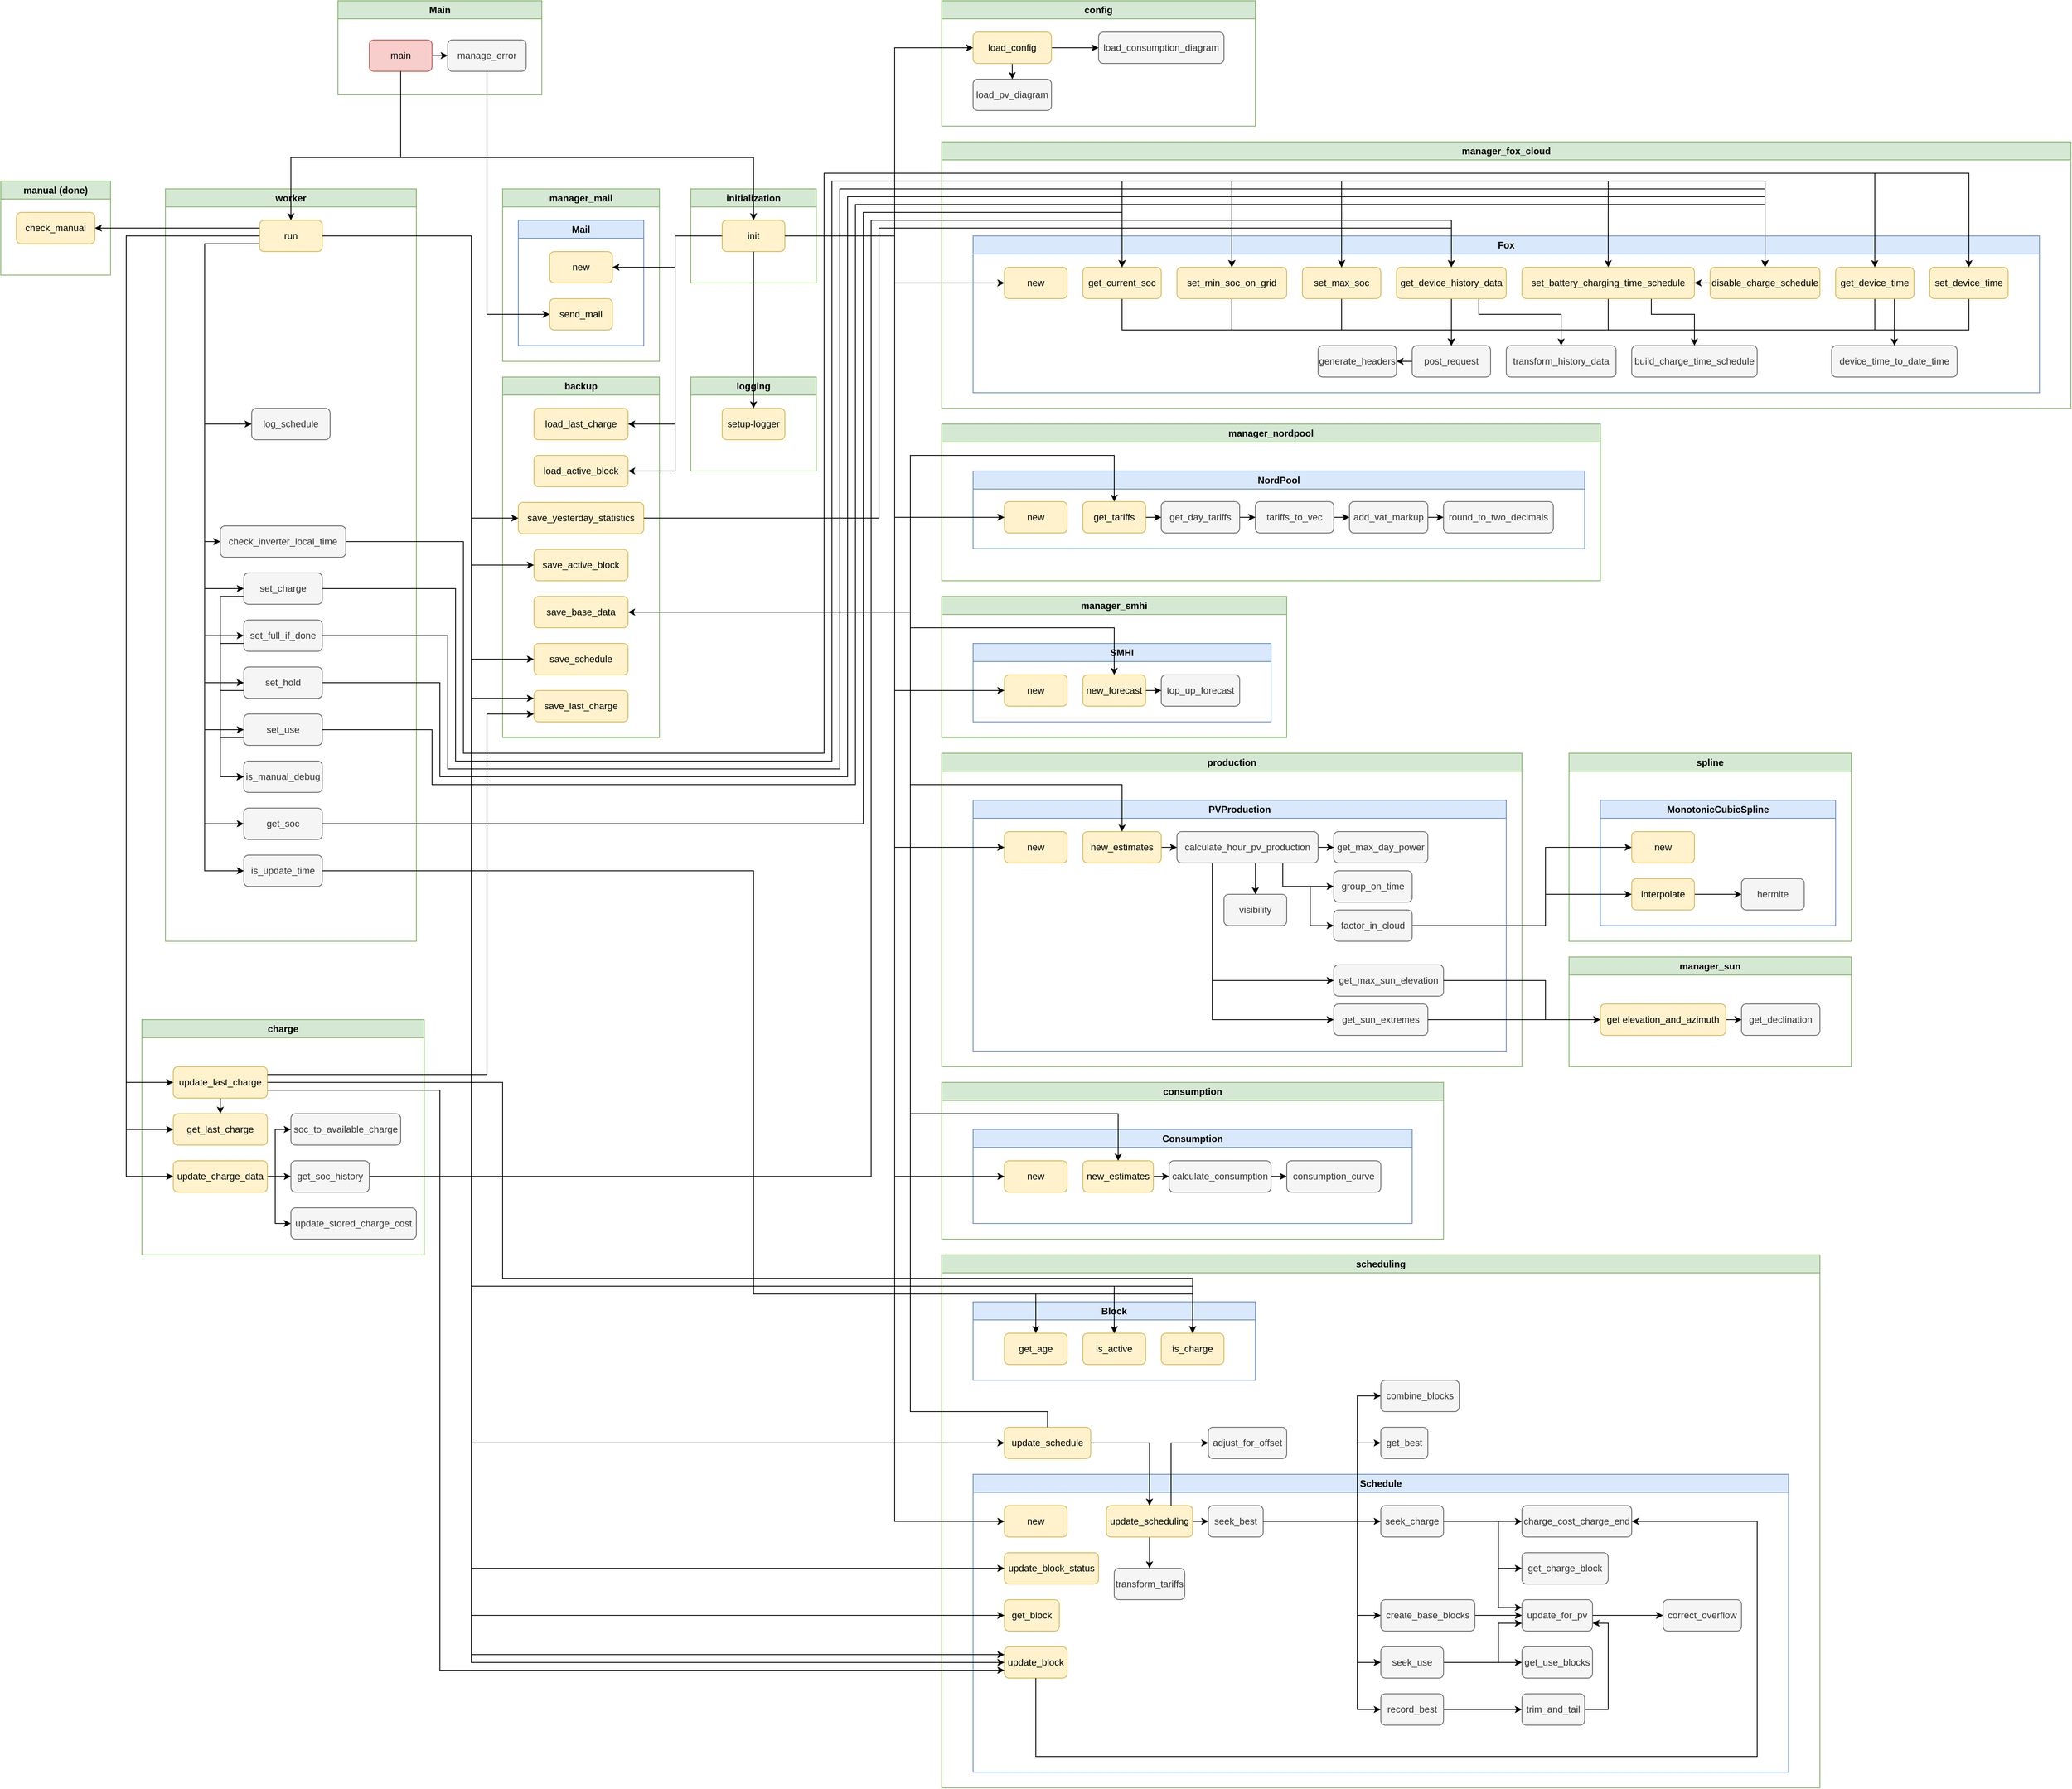 <mxfile version="28.0.6">
  <diagram name="Sida-1" id="IgE08KsWPzN2sCn0RFcz">
    <mxGraphModel dx="1358" dy="825" grid="1" gridSize="10" guides="1" tooltips="1" connect="1" arrows="1" fold="1" page="1" pageScale="1" pageWidth="3300" pageHeight="2339" math="0" shadow="0">
      <root>
        <mxCell id="0" />
        <mxCell id="1" parent="0" />
        <mxCell id="rRAEdFL90UoUVAQAbm-Y-1" value="Main" style="swimlane;whiteSpace=wrap;html=1;fillColor=#d5e8d4;strokeColor=#82b366;" parent="1" vertex="1">
          <mxGeometry x="470" y="40" width="260" height="120" as="geometry" />
        </mxCell>
        <mxCell id="rRAEdFL90UoUVAQAbm-Y-5" style="edgeStyle=orthogonalEdgeStyle;rounded=0;orthogonalLoop=1;jettySize=auto;html=1;entryX=0;entryY=0.5;entryDx=0;entryDy=0;" parent="rRAEdFL90UoUVAQAbm-Y-1" source="rRAEdFL90UoUVAQAbm-Y-2" target="rRAEdFL90UoUVAQAbm-Y-3" edge="1">
          <mxGeometry relative="1" as="geometry" />
        </mxCell>
        <mxCell id="rRAEdFL90UoUVAQAbm-Y-2" value="main" style="rounded=1;whiteSpace=wrap;html=1;fillColor=#f8cecc;strokeColor=#b85450;" parent="rRAEdFL90UoUVAQAbm-Y-1" vertex="1">
          <mxGeometry x="40" y="50" width="80" height="40" as="geometry" />
        </mxCell>
        <mxCell id="rRAEdFL90UoUVAQAbm-Y-3" value="manage_error" style="rounded=1;whiteSpace=wrap;html=1;fillColor=#f5f5f5;fontColor=#333333;strokeColor=#666666;" parent="rRAEdFL90UoUVAQAbm-Y-1" vertex="1">
          <mxGeometry x="140" y="50" width="100" height="40" as="geometry" />
        </mxCell>
        <mxCell id="rRAEdFL90UoUVAQAbm-Y-6" value="initialization" style="swimlane;whiteSpace=wrap;html=1;fillColor=#d5e8d4;strokeColor=#82b366;" parent="1" vertex="1">
          <mxGeometry x="920" y="280" width="160" height="120" as="geometry" />
        </mxCell>
        <mxCell id="SxXDG0kKTUsUEHDS-JWn-1" value="init" style="rounded=1;whiteSpace=wrap;html=1;fillColor=#fff2cc;strokeColor=#d6b656;" parent="rRAEdFL90UoUVAQAbm-Y-6" vertex="1">
          <mxGeometry x="40" y="40" width="80" height="40" as="geometry" />
        </mxCell>
        <mxCell id="SxXDG0kKTUsUEHDS-JWn-2" value="config" style="swimlane;whiteSpace=wrap;html=1;fillColor=#d5e8d4;strokeColor=#82b366;" parent="1" vertex="1">
          <mxGeometry x="1240" y="40" width="400" height="160" as="geometry" />
        </mxCell>
        <mxCell id="SxXDG0kKTUsUEHDS-JWn-6" style="edgeStyle=orthogonalEdgeStyle;rounded=0;orthogonalLoop=1;jettySize=auto;html=1;entryX=0.5;entryY=0;entryDx=0;entryDy=0;" parent="SxXDG0kKTUsUEHDS-JWn-2" source="SxXDG0kKTUsUEHDS-JWn-3" target="SxXDG0kKTUsUEHDS-JWn-4" edge="1">
          <mxGeometry relative="1" as="geometry" />
        </mxCell>
        <mxCell id="SxXDG0kKTUsUEHDS-JWn-7" style="edgeStyle=orthogonalEdgeStyle;rounded=0;orthogonalLoop=1;jettySize=auto;html=1;entryX=0;entryY=0.5;entryDx=0;entryDy=0;" parent="SxXDG0kKTUsUEHDS-JWn-2" source="SxXDG0kKTUsUEHDS-JWn-3" target="SxXDG0kKTUsUEHDS-JWn-5" edge="1">
          <mxGeometry relative="1" as="geometry">
            <Array as="points" />
          </mxGeometry>
        </mxCell>
        <mxCell id="SxXDG0kKTUsUEHDS-JWn-3" value="load_config" style="rounded=1;whiteSpace=wrap;html=1;fillColor=#fff2cc;strokeColor=#d6b656;" parent="SxXDG0kKTUsUEHDS-JWn-2" vertex="1">
          <mxGeometry x="40" y="40" width="100" height="40" as="geometry" />
        </mxCell>
        <mxCell id="SxXDG0kKTUsUEHDS-JWn-4" value="load_pv_diagram" style="rounded=1;whiteSpace=wrap;html=1;fillColor=#f5f5f5;fontColor=#333333;strokeColor=#666666;" parent="SxXDG0kKTUsUEHDS-JWn-2" vertex="1">
          <mxGeometry x="40" y="100" width="100" height="40" as="geometry" />
        </mxCell>
        <mxCell id="SxXDG0kKTUsUEHDS-JWn-5" value="load_consumption_diagram" style="rounded=1;whiteSpace=wrap;html=1;fillColor=#f5f5f5;fontColor=#333333;strokeColor=#666666;" parent="SxXDG0kKTUsUEHDS-JWn-2" vertex="1">
          <mxGeometry x="200" y="40" width="160" height="40" as="geometry" />
        </mxCell>
        <mxCell id="SxXDG0kKTUsUEHDS-JWn-8" style="edgeStyle=orthogonalEdgeStyle;rounded=0;orthogonalLoop=1;jettySize=auto;html=1;entryX=0;entryY=0.5;entryDx=0;entryDy=0;" parent="1" source="SxXDG0kKTUsUEHDS-JWn-1" target="SxXDG0kKTUsUEHDS-JWn-3" edge="1">
          <mxGeometry relative="1" as="geometry">
            <Array as="points">
              <mxPoint x="1180" y="340" />
              <mxPoint x="1180" y="100" />
            </Array>
          </mxGeometry>
        </mxCell>
        <mxCell id="SxXDG0kKTUsUEHDS-JWn-9" value="manager_fox_cloud" style="swimlane;whiteSpace=wrap;html=1;fillColor=#d5e8d4;strokeColor=#82b366;" parent="1" vertex="1">
          <mxGeometry x="1240" y="220" width="1440" height="340" as="geometry" />
        </mxCell>
        <mxCell id="SxXDG0kKTUsUEHDS-JWn-10" value="Fox" style="swimlane;whiteSpace=wrap;html=1;fillColor=#dae8fc;strokeColor=#6c8ebf;" parent="SxXDG0kKTUsUEHDS-JWn-9" vertex="1">
          <mxGeometry x="40" y="120" width="1360" height="200" as="geometry" />
        </mxCell>
        <mxCell id="SxXDG0kKTUsUEHDS-JWn-11" value="new" style="rounded=1;whiteSpace=wrap;html=1;fillColor=#fff2cc;strokeColor=#d6b656;" parent="SxXDG0kKTUsUEHDS-JWn-10" vertex="1">
          <mxGeometry x="40" y="40" width="80" height="40" as="geometry" />
        </mxCell>
        <mxCell id="SxXDG0kKTUsUEHDS-JWn-64" style="edgeStyle=orthogonalEdgeStyle;rounded=0;orthogonalLoop=1;jettySize=auto;html=1;entryX=0.5;entryY=0;entryDx=0;entryDy=0;exitX=0.5;exitY=1;exitDx=0;exitDy=0;" parent="SxXDG0kKTUsUEHDS-JWn-10" source="SxXDG0kKTUsUEHDS-JWn-51" target="SxXDG0kKTUsUEHDS-JWn-59" edge="1">
          <mxGeometry relative="1" as="geometry">
            <Array as="points">
              <mxPoint x="190" y="120" />
              <mxPoint x="610" y="120" />
            </Array>
          </mxGeometry>
        </mxCell>
        <mxCell id="SxXDG0kKTUsUEHDS-JWn-51" value="get_current_soc" style="rounded=1;whiteSpace=wrap;html=1;fillColor=#fff2cc;strokeColor=#d6b656;" parent="SxXDG0kKTUsUEHDS-JWn-10" vertex="1">
          <mxGeometry x="140" y="40" width="100" height="40" as="geometry" />
        </mxCell>
        <mxCell id="SxXDG0kKTUsUEHDS-JWn-65" style="edgeStyle=orthogonalEdgeStyle;rounded=0;orthogonalLoop=1;jettySize=auto;html=1;entryX=0.5;entryY=0;entryDx=0;entryDy=0;exitX=0.5;exitY=1;exitDx=0;exitDy=0;" parent="SxXDG0kKTUsUEHDS-JWn-10" source="SxXDG0kKTUsUEHDS-JWn-52" target="SxXDG0kKTUsUEHDS-JWn-59" edge="1">
          <mxGeometry relative="1" as="geometry">
            <Array as="points">
              <mxPoint x="330" y="120" />
              <mxPoint x="610" y="120" />
            </Array>
          </mxGeometry>
        </mxCell>
        <mxCell id="SxXDG0kKTUsUEHDS-JWn-52" value="set_min_soc_on_grid" style="rounded=1;whiteSpace=wrap;html=1;fillColor=#fff2cc;strokeColor=#d6b656;" parent="SxXDG0kKTUsUEHDS-JWn-10" vertex="1">
          <mxGeometry x="260" y="40" width="140" height="40" as="geometry" />
        </mxCell>
        <mxCell id="SxXDG0kKTUsUEHDS-JWn-66" style="edgeStyle=orthogonalEdgeStyle;rounded=0;orthogonalLoop=1;jettySize=auto;html=1;entryX=0.5;entryY=0;entryDx=0;entryDy=0;exitX=0.5;exitY=1;exitDx=0;exitDy=0;" parent="SxXDG0kKTUsUEHDS-JWn-10" source="SxXDG0kKTUsUEHDS-JWn-53" target="SxXDG0kKTUsUEHDS-JWn-59" edge="1">
          <mxGeometry relative="1" as="geometry">
            <Array as="points">
              <mxPoint x="470" y="120" />
              <mxPoint x="610" y="120" />
            </Array>
          </mxGeometry>
        </mxCell>
        <mxCell id="SxXDG0kKTUsUEHDS-JWn-53" value="set_max_soc" style="rounded=1;whiteSpace=wrap;html=1;fillColor=#fff2cc;strokeColor=#d6b656;" parent="SxXDG0kKTUsUEHDS-JWn-10" vertex="1">
          <mxGeometry x="420" y="40" width="100" height="40" as="geometry" />
        </mxCell>
        <mxCell id="SxXDG0kKTUsUEHDS-JWn-67" style="edgeStyle=orthogonalEdgeStyle;rounded=0;orthogonalLoop=1;jettySize=auto;html=1;" parent="SxXDG0kKTUsUEHDS-JWn-10" source="SxXDG0kKTUsUEHDS-JWn-54" edge="1">
          <mxGeometry relative="1" as="geometry">
            <mxPoint x="610" y="140" as="targetPoint" />
          </mxGeometry>
        </mxCell>
        <mxCell id="SxXDG0kKTUsUEHDS-JWn-68" style="edgeStyle=orthogonalEdgeStyle;rounded=0;orthogonalLoop=1;jettySize=auto;html=1;entryX=0.5;entryY=0;entryDx=0;entryDy=0;exitX=0.75;exitY=1;exitDx=0;exitDy=0;" parent="SxXDG0kKTUsUEHDS-JWn-10" source="SxXDG0kKTUsUEHDS-JWn-54" target="SxXDG0kKTUsUEHDS-JWn-63" edge="1">
          <mxGeometry relative="1" as="geometry">
            <Array as="points">
              <mxPoint x="645" y="100" />
              <mxPoint x="750" y="100" />
            </Array>
          </mxGeometry>
        </mxCell>
        <mxCell id="SxXDG0kKTUsUEHDS-JWn-54" value="get_device_history_data" style="rounded=1;whiteSpace=wrap;html=1;fillColor=#fff2cc;strokeColor=#d6b656;" parent="SxXDG0kKTUsUEHDS-JWn-10" vertex="1">
          <mxGeometry x="540" y="40" width="140" height="40" as="geometry" />
        </mxCell>
        <mxCell id="SxXDG0kKTUsUEHDS-JWn-69" style="edgeStyle=orthogonalEdgeStyle;rounded=0;orthogonalLoop=1;jettySize=auto;html=1;entryX=0.5;entryY=0;entryDx=0;entryDy=0;exitX=0.5;exitY=1;exitDx=0;exitDy=0;" parent="SxXDG0kKTUsUEHDS-JWn-10" source="SxXDG0kKTUsUEHDS-JWn-55" target="SxXDG0kKTUsUEHDS-JWn-59" edge="1">
          <mxGeometry relative="1" as="geometry">
            <Array as="points">
              <mxPoint x="810" y="120" />
              <mxPoint x="610" y="120" />
            </Array>
          </mxGeometry>
        </mxCell>
        <mxCell id="SxXDG0kKTUsUEHDS-JWn-70" style="edgeStyle=orthogonalEdgeStyle;rounded=0;orthogonalLoop=1;jettySize=auto;html=1;entryX=0.5;entryY=0;entryDx=0;entryDy=0;exitX=0.75;exitY=1;exitDx=0;exitDy=0;" parent="SxXDG0kKTUsUEHDS-JWn-10" source="SxXDG0kKTUsUEHDS-JWn-55" target="SxXDG0kKTUsUEHDS-JWn-61" edge="1">
          <mxGeometry relative="1" as="geometry">
            <Array as="points">
              <mxPoint x="865" y="100" />
              <mxPoint x="920" y="100" />
            </Array>
          </mxGeometry>
        </mxCell>
        <mxCell id="SxXDG0kKTUsUEHDS-JWn-55" value="set_battery_charging_time_schedule" style="rounded=1;whiteSpace=wrap;html=1;fillColor=#fff2cc;strokeColor=#d6b656;" parent="SxXDG0kKTUsUEHDS-JWn-10" vertex="1">
          <mxGeometry x="700" y="40" width="220" height="40" as="geometry" />
        </mxCell>
        <mxCell id="SxXDG0kKTUsUEHDS-JWn-71" style="edgeStyle=orthogonalEdgeStyle;rounded=0;orthogonalLoop=1;jettySize=auto;html=1;entryX=1;entryY=0.5;entryDx=0;entryDy=0;" parent="SxXDG0kKTUsUEHDS-JWn-10" source="SxXDG0kKTUsUEHDS-JWn-56" target="SxXDG0kKTUsUEHDS-JWn-55" edge="1">
          <mxGeometry relative="1" as="geometry" />
        </mxCell>
        <mxCell id="SxXDG0kKTUsUEHDS-JWn-56" value="disable_charge_schedule" style="rounded=1;whiteSpace=wrap;html=1;fillColor=#fff2cc;strokeColor=#d6b656;" parent="SxXDG0kKTUsUEHDS-JWn-10" vertex="1">
          <mxGeometry x="940" y="40" width="140" height="40" as="geometry" />
        </mxCell>
        <mxCell id="SxXDG0kKTUsUEHDS-JWn-72" style="edgeStyle=orthogonalEdgeStyle;rounded=0;orthogonalLoop=1;jettySize=auto;html=1;entryX=0.5;entryY=0;entryDx=0;entryDy=0;exitX=0.5;exitY=1;exitDx=0;exitDy=0;" parent="SxXDG0kKTUsUEHDS-JWn-10" source="SxXDG0kKTUsUEHDS-JWn-57" target="SxXDG0kKTUsUEHDS-JWn-59" edge="1">
          <mxGeometry relative="1" as="geometry">
            <Array as="points">
              <mxPoint x="1150" y="120" />
              <mxPoint x="610" y="120" />
            </Array>
          </mxGeometry>
        </mxCell>
        <mxCell id="SxXDG0kKTUsUEHDS-JWn-73" style="edgeStyle=orthogonalEdgeStyle;rounded=0;orthogonalLoop=1;jettySize=auto;html=1;entryX=0.5;entryY=0;entryDx=0;entryDy=0;exitX=0.75;exitY=1;exitDx=0;exitDy=0;" parent="SxXDG0kKTUsUEHDS-JWn-10" source="SxXDG0kKTUsUEHDS-JWn-57" target="SxXDG0kKTUsUEHDS-JWn-62" edge="1">
          <mxGeometry relative="1" as="geometry" />
        </mxCell>
        <mxCell id="SxXDG0kKTUsUEHDS-JWn-57" value="get_device_time" style="rounded=1;whiteSpace=wrap;html=1;fillColor=#fff2cc;strokeColor=#d6b656;" parent="SxXDG0kKTUsUEHDS-JWn-10" vertex="1">
          <mxGeometry x="1100" y="40" width="100" height="40" as="geometry" />
        </mxCell>
        <mxCell id="SxXDG0kKTUsUEHDS-JWn-74" style="edgeStyle=orthogonalEdgeStyle;rounded=0;orthogonalLoop=1;jettySize=auto;html=1;exitX=0.5;exitY=1;exitDx=0;exitDy=0;entryX=0.5;entryY=0;entryDx=0;entryDy=0;" parent="SxXDG0kKTUsUEHDS-JWn-10" source="SxXDG0kKTUsUEHDS-JWn-58" target="SxXDG0kKTUsUEHDS-JWn-59" edge="1">
          <mxGeometry relative="1" as="geometry">
            <mxPoint x="610" y="140" as="targetPoint" />
            <Array as="points">
              <mxPoint x="1270" y="120" />
              <mxPoint x="610" y="120" />
            </Array>
          </mxGeometry>
        </mxCell>
        <mxCell id="SxXDG0kKTUsUEHDS-JWn-58" value="set_device_time" style="rounded=1;whiteSpace=wrap;html=1;fillColor=#fff2cc;strokeColor=#d6b656;" parent="SxXDG0kKTUsUEHDS-JWn-10" vertex="1">
          <mxGeometry x="1220" y="40" width="100" height="40" as="geometry" />
        </mxCell>
        <mxCell id="SxXDG0kKTUsUEHDS-JWn-75" style="edgeStyle=orthogonalEdgeStyle;rounded=0;orthogonalLoop=1;jettySize=auto;html=1;entryX=1;entryY=0.5;entryDx=0;entryDy=0;" parent="SxXDG0kKTUsUEHDS-JWn-10" source="SxXDG0kKTUsUEHDS-JWn-59" target="SxXDG0kKTUsUEHDS-JWn-60" edge="1">
          <mxGeometry relative="1" as="geometry" />
        </mxCell>
        <mxCell id="SxXDG0kKTUsUEHDS-JWn-59" value="post_request" style="rounded=1;whiteSpace=wrap;html=1;fillColor=#f5f5f5;strokeColor=#666666;fontColor=#333333;" parent="SxXDG0kKTUsUEHDS-JWn-10" vertex="1">
          <mxGeometry x="560" y="140" width="100" height="40" as="geometry" />
        </mxCell>
        <mxCell id="SxXDG0kKTUsUEHDS-JWn-60" value="generate_headers" style="rounded=1;whiteSpace=wrap;html=1;fillColor=#f5f5f5;strokeColor=#666666;fontColor=#333333;" parent="SxXDG0kKTUsUEHDS-JWn-10" vertex="1">
          <mxGeometry x="440" y="140" width="100" height="40" as="geometry" />
        </mxCell>
        <mxCell id="SxXDG0kKTUsUEHDS-JWn-61" value="build_charge_time_schedule" style="rounded=1;whiteSpace=wrap;html=1;fillColor=#f5f5f5;strokeColor=#666666;fontColor=#333333;" parent="SxXDG0kKTUsUEHDS-JWn-10" vertex="1">
          <mxGeometry x="840" y="140" width="160" height="40" as="geometry" />
        </mxCell>
        <mxCell id="SxXDG0kKTUsUEHDS-JWn-62" value="device_time_to_date_time" style="rounded=1;whiteSpace=wrap;html=1;fillColor=#f5f5f5;strokeColor=#666666;fontColor=#333333;" parent="SxXDG0kKTUsUEHDS-JWn-10" vertex="1">
          <mxGeometry x="1095" y="140" width="160" height="40" as="geometry" />
        </mxCell>
        <mxCell id="SxXDG0kKTUsUEHDS-JWn-63" value="transform_history_data" style="rounded=1;whiteSpace=wrap;html=1;fillColor=#f5f5f5;strokeColor=#666666;fontColor=#333333;" parent="SxXDG0kKTUsUEHDS-JWn-10" vertex="1">
          <mxGeometry x="680" y="140" width="140" height="40" as="geometry" />
        </mxCell>
        <mxCell id="SxXDG0kKTUsUEHDS-JWn-12" style="edgeStyle=orthogonalEdgeStyle;rounded=0;orthogonalLoop=1;jettySize=auto;html=1;entryX=0;entryY=0.5;entryDx=0;entryDy=0;exitX=1;exitY=0.5;exitDx=0;exitDy=0;" parent="1" source="SxXDG0kKTUsUEHDS-JWn-1" target="SxXDG0kKTUsUEHDS-JWn-11" edge="1">
          <mxGeometry relative="1" as="geometry">
            <Array as="points">
              <mxPoint x="1180" y="340" />
              <mxPoint x="1180" y="400" />
            </Array>
          </mxGeometry>
        </mxCell>
        <mxCell id="SxXDG0kKTUsUEHDS-JWn-13" value="manager_nordpool" style="swimlane;whiteSpace=wrap;html=1;fillColor=#d5e8d4;strokeColor=#82b366;" parent="1" vertex="1">
          <mxGeometry x="1240" y="580" width="840" height="200" as="geometry" />
        </mxCell>
        <mxCell id="SxXDG0kKTUsUEHDS-JWn-15" value="NordPool" style="swimlane;whiteSpace=wrap;html=1;fillColor=#dae8fc;strokeColor=#6c8ebf;" parent="SxXDG0kKTUsUEHDS-JWn-13" vertex="1">
          <mxGeometry x="40" y="60" width="780" height="99" as="geometry" />
        </mxCell>
        <mxCell id="SxXDG0kKTUsUEHDS-JWn-16" value="new" style="rounded=1;whiteSpace=wrap;html=1;fillColor=#fff2cc;strokeColor=#d6b656;" parent="SxXDG0kKTUsUEHDS-JWn-15" vertex="1">
          <mxGeometry x="40" y="39" width="80" height="40" as="geometry" />
        </mxCell>
        <mxCell id="SxXDG0kKTUsUEHDS-JWn-79" style="edgeStyle=orthogonalEdgeStyle;rounded=0;orthogonalLoop=1;jettySize=auto;html=1;entryX=0;entryY=0.5;entryDx=0;entryDy=0;" parent="SxXDG0kKTUsUEHDS-JWn-15" source="SxXDG0kKTUsUEHDS-JWn-76" target="SxXDG0kKTUsUEHDS-JWn-77" edge="1">
          <mxGeometry relative="1" as="geometry" />
        </mxCell>
        <mxCell id="SxXDG0kKTUsUEHDS-JWn-76" value="get_tariffs" style="rounded=1;whiteSpace=wrap;html=1;fillColor=#fff2cc;strokeColor=#d6b656;" parent="SxXDG0kKTUsUEHDS-JWn-15" vertex="1">
          <mxGeometry x="140" y="39" width="80" height="40" as="geometry" />
        </mxCell>
        <mxCell id="SxXDG0kKTUsUEHDS-JWn-80" style="edgeStyle=orthogonalEdgeStyle;rounded=0;orthogonalLoop=1;jettySize=auto;html=1;entryX=0;entryY=0.5;entryDx=0;entryDy=0;" parent="SxXDG0kKTUsUEHDS-JWn-15" source="SxXDG0kKTUsUEHDS-JWn-77" target="SxXDG0kKTUsUEHDS-JWn-78" edge="1">
          <mxGeometry relative="1" as="geometry" />
        </mxCell>
        <mxCell id="SxXDG0kKTUsUEHDS-JWn-77" value="get_day_tariffs" style="rounded=1;whiteSpace=wrap;html=1;fillColor=#f5f5f5;strokeColor=#666666;fontColor=#333333;" parent="SxXDG0kKTUsUEHDS-JWn-15" vertex="1">
          <mxGeometry x="240" y="39" width="100" height="40" as="geometry" />
        </mxCell>
        <mxCell id="4N4IXD-STvBIJI7_eN9E-3" style="edgeStyle=orthogonalEdgeStyle;rounded=0;orthogonalLoop=1;jettySize=auto;html=1;exitX=1;exitY=0.5;exitDx=0;exitDy=0;entryX=0;entryY=0.5;entryDx=0;entryDy=0;" parent="SxXDG0kKTUsUEHDS-JWn-15" source="SxXDG0kKTUsUEHDS-JWn-78" target="4N4IXD-STvBIJI7_eN9E-1" edge="1">
          <mxGeometry relative="1" as="geometry" />
        </mxCell>
        <mxCell id="SxXDG0kKTUsUEHDS-JWn-78" value="tariffs_to_vec" style="rounded=1;whiteSpace=wrap;html=1;fillColor=#f5f5f5;strokeColor=#666666;fontColor=#333333;" parent="SxXDG0kKTUsUEHDS-JWn-15" vertex="1">
          <mxGeometry x="360" y="39" width="100" height="40" as="geometry" />
        </mxCell>
        <mxCell id="4N4IXD-STvBIJI7_eN9E-4" style="edgeStyle=orthogonalEdgeStyle;rounded=0;orthogonalLoop=1;jettySize=auto;html=1;exitX=1;exitY=0.5;exitDx=0;exitDy=0;entryX=0;entryY=0.5;entryDx=0;entryDy=0;" parent="SxXDG0kKTUsUEHDS-JWn-15" source="4N4IXD-STvBIJI7_eN9E-1" target="4N4IXD-STvBIJI7_eN9E-2" edge="1">
          <mxGeometry relative="1" as="geometry" />
        </mxCell>
        <mxCell id="4N4IXD-STvBIJI7_eN9E-1" value="add_vat_markup" style="rounded=1;whiteSpace=wrap;html=1;fillColor=#f5f5f5;strokeColor=#666666;fontColor=#333333;" parent="SxXDG0kKTUsUEHDS-JWn-15" vertex="1">
          <mxGeometry x="480" y="39" width="100" height="40" as="geometry" />
        </mxCell>
        <mxCell id="4N4IXD-STvBIJI7_eN9E-2" value="round_to_two_decimals" style="rounded=1;whiteSpace=wrap;html=1;fillColor=#f5f5f5;strokeColor=#666666;fontColor=#333333;" parent="SxXDG0kKTUsUEHDS-JWn-15" vertex="1">
          <mxGeometry x="600" y="39" width="140" height="40" as="geometry" />
        </mxCell>
        <mxCell id="SxXDG0kKTUsUEHDS-JWn-17" style="edgeStyle=orthogonalEdgeStyle;rounded=0;orthogonalLoop=1;jettySize=auto;html=1;entryX=0;entryY=0.5;entryDx=0;entryDy=0;exitX=1;exitY=0.5;exitDx=0;exitDy=0;" parent="1" source="SxXDG0kKTUsUEHDS-JWn-1" target="SxXDG0kKTUsUEHDS-JWn-16" edge="1">
          <mxGeometry relative="1" as="geometry">
            <Array as="points">
              <mxPoint x="1180" y="340" />
              <mxPoint x="1180" y="699" />
            </Array>
          </mxGeometry>
        </mxCell>
        <mxCell id="SxXDG0kKTUsUEHDS-JWn-18" value="manager_smhi" style="swimlane;whiteSpace=wrap;html=1;fillColor=#d5e8d4;strokeColor=#82b366;" parent="1" vertex="1">
          <mxGeometry x="1240" y="800" width="440" height="180" as="geometry" />
        </mxCell>
        <mxCell id="SxXDG0kKTUsUEHDS-JWn-19" value="SMHI" style="swimlane;whiteSpace=wrap;html=1;fillColor=#dae8fc;strokeColor=#6c8ebf;" parent="SxXDG0kKTUsUEHDS-JWn-18" vertex="1">
          <mxGeometry x="40" y="60" width="380" height="100" as="geometry" />
        </mxCell>
        <mxCell id="SxXDG0kKTUsUEHDS-JWn-20" value="new" style="rounded=1;whiteSpace=wrap;html=1;fillColor=#fff2cc;strokeColor=#d6b656;" parent="SxXDG0kKTUsUEHDS-JWn-19" vertex="1">
          <mxGeometry x="40" y="40" width="80" height="40" as="geometry" />
        </mxCell>
        <mxCell id="SxXDG0kKTUsUEHDS-JWn-83" style="edgeStyle=orthogonalEdgeStyle;rounded=0;orthogonalLoop=1;jettySize=auto;html=1;entryX=0;entryY=0.5;entryDx=0;entryDy=0;" parent="SxXDG0kKTUsUEHDS-JWn-19" source="SxXDG0kKTUsUEHDS-JWn-81" target="SxXDG0kKTUsUEHDS-JWn-82" edge="1">
          <mxGeometry relative="1" as="geometry" />
        </mxCell>
        <mxCell id="SxXDG0kKTUsUEHDS-JWn-81" value="new_forecast" style="rounded=1;whiteSpace=wrap;html=1;fillColor=#fff2cc;strokeColor=#d6b656;" parent="SxXDG0kKTUsUEHDS-JWn-19" vertex="1">
          <mxGeometry x="140" y="40" width="80" height="40" as="geometry" />
        </mxCell>
        <mxCell id="SxXDG0kKTUsUEHDS-JWn-82" value="top_up_forecast" style="rounded=1;whiteSpace=wrap;html=1;fillColor=#f5f5f5;strokeColor=#666666;fontColor=#333333;" parent="SxXDG0kKTUsUEHDS-JWn-19" vertex="1">
          <mxGeometry x="240" y="40" width="100" height="40" as="geometry" />
        </mxCell>
        <mxCell id="SxXDG0kKTUsUEHDS-JWn-21" style="edgeStyle=orthogonalEdgeStyle;rounded=0;orthogonalLoop=1;jettySize=auto;html=1;entryX=0;entryY=0.5;entryDx=0;entryDy=0;" parent="1" source="SxXDG0kKTUsUEHDS-JWn-1" target="SxXDG0kKTUsUEHDS-JWn-20" edge="1">
          <mxGeometry relative="1" as="geometry">
            <Array as="points">
              <mxPoint x="1180" y="340" />
              <mxPoint x="1180" y="920" />
            </Array>
          </mxGeometry>
        </mxCell>
        <mxCell id="SxXDG0kKTUsUEHDS-JWn-22" value="production" style="swimlane;whiteSpace=wrap;html=1;fillColor=#d5e8d4;strokeColor=#82b366;" parent="1" vertex="1">
          <mxGeometry x="1240" y="1000" width="740" height="400" as="geometry" />
        </mxCell>
        <mxCell id="SxXDG0kKTUsUEHDS-JWn-23" value="PVProduction" style="swimlane;whiteSpace=wrap;html=1;fillColor=#dae8fc;strokeColor=#6c8ebf;" parent="SxXDG0kKTUsUEHDS-JWn-22" vertex="1">
          <mxGeometry x="40" y="60" width="680" height="320" as="geometry" />
        </mxCell>
        <mxCell id="SxXDG0kKTUsUEHDS-JWn-24" value="new" style="rounded=1;whiteSpace=wrap;html=1;fillColor=#fff2cc;strokeColor=#d6b656;" parent="SxXDG0kKTUsUEHDS-JWn-23" vertex="1">
          <mxGeometry x="40" y="40" width="80" height="40" as="geometry" />
        </mxCell>
        <mxCell id="SxXDG0kKTUsUEHDS-JWn-90" style="edgeStyle=orthogonalEdgeStyle;rounded=0;orthogonalLoop=1;jettySize=auto;html=1;entryX=0;entryY=0.5;entryDx=0;entryDy=0;" parent="SxXDG0kKTUsUEHDS-JWn-23" source="SxXDG0kKTUsUEHDS-JWn-84" target="SxXDG0kKTUsUEHDS-JWn-85" edge="1">
          <mxGeometry relative="1" as="geometry" />
        </mxCell>
        <mxCell id="SxXDG0kKTUsUEHDS-JWn-84" value="new_estimates" style="rounded=1;whiteSpace=wrap;html=1;fillColor=#fff2cc;strokeColor=#d6b656;" parent="SxXDG0kKTUsUEHDS-JWn-23" vertex="1">
          <mxGeometry x="140" y="40" width="100" height="40" as="geometry" />
        </mxCell>
        <mxCell id="SxXDG0kKTUsUEHDS-JWn-91" style="edgeStyle=orthogonalEdgeStyle;rounded=0;orthogonalLoop=1;jettySize=auto;html=1;entryX=0;entryY=0.5;entryDx=0;entryDy=0;exitX=0.25;exitY=1;exitDx=0;exitDy=0;" parent="SxXDG0kKTUsUEHDS-JWn-23" source="SxXDG0kKTUsUEHDS-JWn-85" target="SxXDG0kKTUsUEHDS-JWn-88" edge="1">
          <mxGeometry relative="1" as="geometry">
            <Array as="points">
              <mxPoint x="305" y="230" />
            </Array>
          </mxGeometry>
        </mxCell>
        <mxCell id="SxXDG0kKTUsUEHDS-JWn-92" style="edgeStyle=orthogonalEdgeStyle;rounded=0;orthogonalLoop=1;jettySize=auto;html=1;entryX=0;entryY=0.5;entryDx=0;entryDy=0;exitX=0.25;exitY=1;exitDx=0;exitDy=0;" parent="SxXDG0kKTUsUEHDS-JWn-23" source="SxXDG0kKTUsUEHDS-JWn-85" target="SxXDG0kKTUsUEHDS-JWn-89" edge="1">
          <mxGeometry relative="1" as="geometry" />
        </mxCell>
        <mxCell id="SxXDG0kKTUsUEHDS-JWn-93" style="edgeStyle=orthogonalEdgeStyle;rounded=0;orthogonalLoop=1;jettySize=auto;html=1;entryX=0;entryY=0.5;entryDx=0;entryDy=0;" parent="SxXDG0kKTUsUEHDS-JWn-23" source="SxXDG0kKTUsUEHDS-JWn-85" target="SxXDG0kKTUsUEHDS-JWn-86" edge="1">
          <mxGeometry relative="1" as="geometry" />
        </mxCell>
        <mxCell id="g7uMXFXQavgYGl3XIkLQ-4" style="edgeStyle=orthogonalEdgeStyle;rounded=0;orthogonalLoop=1;jettySize=auto;html=1;entryX=0.5;entryY=0;entryDx=0;entryDy=0;exitX=0.556;exitY=0.996;exitDx=0;exitDy=0;exitPerimeter=0;" parent="SxXDG0kKTUsUEHDS-JWn-23" source="SxXDG0kKTUsUEHDS-JWn-85" target="g7uMXFXQavgYGl3XIkLQ-1" edge="1">
          <mxGeometry relative="1" as="geometry" />
        </mxCell>
        <mxCell id="g7uMXFXQavgYGl3XIkLQ-5" style="edgeStyle=orthogonalEdgeStyle;rounded=0;orthogonalLoop=1;jettySize=auto;html=1;entryX=0;entryY=0.5;entryDx=0;entryDy=0;exitX=0.75;exitY=1;exitDx=0;exitDy=0;" parent="SxXDG0kKTUsUEHDS-JWn-23" source="SxXDG0kKTUsUEHDS-JWn-85" target="g7uMXFXQavgYGl3XIkLQ-3" edge="1">
          <mxGeometry relative="1" as="geometry">
            <Array as="points">
              <mxPoint x="395" y="110" />
              <mxPoint x="430" y="110" />
              <mxPoint x="430" y="160" />
            </Array>
          </mxGeometry>
        </mxCell>
        <mxCell id="g7uMXFXQavgYGl3XIkLQ-6" style="edgeStyle=orthogonalEdgeStyle;rounded=0;orthogonalLoop=1;jettySize=auto;html=1;entryX=0;entryY=0.5;entryDx=0;entryDy=0;exitX=0.75;exitY=1;exitDx=0;exitDy=0;" parent="SxXDG0kKTUsUEHDS-JWn-23" source="SxXDG0kKTUsUEHDS-JWn-85" target="g7uMXFXQavgYGl3XIkLQ-2" edge="1">
          <mxGeometry relative="1" as="geometry">
            <Array as="points">
              <mxPoint x="395" y="110" />
            </Array>
          </mxGeometry>
        </mxCell>
        <mxCell id="SxXDG0kKTUsUEHDS-JWn-85" value="calculate_hour_pv_production" style="rounded=1;whiteSpace=wrap;html=1;fillColor=#f5f5f5;strokeColor=#666666;fontColor=#333333;" parent="SxXDG0kKTUsUEHDS-JWn-23" vertex="1">
          <mxGeometry x="260" y="40" width="180" height="40" as="geometry" />
        </mxCell>
        <mxCell id="SxXDG0kKTUsUEHDS-JWn-86" value="get_max_day_power" style="rounded=1;whiteSpace=wrap;html=1;fillColor=#f5f5f5;strokeColor=#666666;fontColor=#333333;" parent="SxXDG0kKTUsUEHDS-JWn-23" vertex="1">
          <mxGeometry x="460" y="40" width="120" height="40" as="geometry" />
        </mxCell>
        <mxCell id="SxXDG0kKTUsUEHDS-JWn-88" value="get_max_sun_elevation" style="rounded=1;whiteSpace=wrap;html=1;fillColor=#f5f5f5;strokeColor=#666666;fontColor=#333333;" parent="SxXDG0kKTUsUEHDS-JWn-23" vertex="1">
          <mxGeometry x="460" y="210" width="140" height="40" as="geometry" />
        </mxCell>
        <mxCell id="SxXDG0kKTUsUEHDS-JWn-89" value="get_sun_extremes" style="rounded=1;whiteSpace=wrap;html=1;fillColor=#f5f5f5;strokeColor=#666666;fontColor=#333333;" parent="SxXDG0kKTUsUEHDS-JWn-23" vertex="1">
          <mxGeometry x="460" y="260" width="120" height="40" as="geometry" />
        </mxCell>
        <mxCell id="g7uMXFXQavgYGl3XIkLQ-1" value="visibility" style="rounded=1;whiteSpace=wrap;html=1;fillColor=#f5f5f5;strokeColor=#666666;fontColor=#333333;" parent="SxXDG0kKTUsUEHDS-JWn-23" vertex="1">
          <mxGeometry x="320" y="120" width="80" height="40" as="geometry" />
        </mxCell>
        <mxCell id="g7uMXFXQavgYGl3XIkLQ-2" value="group_on_time" style="rounded=1;whiteSpace=wrap;html=1;fillColor=#f5f5f5;strokeColor=#666666;fontColor=#333333;" parent="SxXDG0kKTUsUEHDS-JWn-23" vertex="1">
          <mxGeometry x="460" y="90" width="100" height="40" as="geometry" />
        </mxCell>
        <mxCell id="g7uMXFXQavgYGl3XIkLQ-3" value="factor_in_cloud" style="rounded=1;whiteSpace=wrap;html=1;fillColor=#f5f5f5;strokeColor=#666666;fontColor=#333333;" parent="SxXDG0kKTUsUEHDS-JWn-23" vertex="1">
          <mxGeometry x="460" y="140" width="100" height="40" as="geometry" />
        </mxCell>
        <mxCell id="SxXDG0kKTUsUEHDS-JWn-25" style="edgeStyle=orthogonalEdgeStyle;rounded=0;orthogonalLoop=1;jettySize=auto;html=1;entryX=0;entryY=0.5;entryDx=0;entryDy=0;" parent="1" source="SxXDG0kKTUsUEHDS-JWn-1" target="SxXDG0kKTUsUEHDS-JWn-24" edge="1">
          <mxGeometry relative="1" as="geometry">
            <Array as="points">
              <mxPoint x="1180" y="340" />
              <mxPoint x="1180" y="1120" />
            </Array>
          </mxGeometry>
        </mxCell>
        <mxCell id="SxXDG0kKTUsUEHDS-JWn-26" value="consumption" style="swimlane;whiteSpace=wrap;html=1;fillColor=#d5e8d4;strokeColor=#82b366;" parent="1" vertex="1">
          <mxGeometry x="1240" y="1420" width="640" height="200" as="geometry" />
        </mxCell>
        <mxCell id="SxXDG0kKTUsUEHDS-JWn-27" value="Consumption" style="swimlane;whiteSpace=wrap;html=1;fillColor=#dae8fc;strokeColor=#6c8ebf;" parent="SxXDG0kKTUsUEHDS-JWn-26" vertex="1">
          <mxGeometry x="40" y="60" width="560" height="120" as="geometry" />
        </mxCell>
        <mxCell id="SxXDG0kKTUsUEHDS-JWn-28" value="new" style="rounded=1;whiteSpace=wrap;html=1;fillColor=#fff2cc;strokeColor=#d6b656;" parent="SxXDG0kKTUsUEHDS-JWn-27" vertex="1">
          <mxGeometry x="40" y="40" width="80" height="40" as="geometry" />
        </mxCell>
        <mxCell id="SxXDG0kKTUsUEHDS-JWn-183" style="edgeStyle=orthogonalEdgeStyle;rounded=0;orthogonalLoop=1;jettySize=auto;html=1;exitX=1;exitY=0.5;exitDx=0;exitDy=0;entryX=0;entryY=0.5;entryDx=0;entryDy=0;" parent="SxXDG0kKTUsUEHDS-JWn-27" source="SxXDG0kKTUsUEHDS-JWn-180" target="SxXDG0kKTUsUEHDS-JWn-181" edge="1">
          <mxGeometry relative="1" as="geometry" />
        </mxCell>
        <mxCell id="SxXDG0kKTUsUEHDS-JWn-180" value="new_estimates" style="rounded=1;whiteSpace=wrap;html=1;fillColor=#fff2cc;strokeColor=#d6b656;" parent="SxXDG0kKTUsUEHDS-JWn-27" vertex="1">
          <mxGeometry x="140" y="40" width="90" height="40" as="geometry" />
        </mxCell>
        <mxCell id="SxXDG0kKTUsUEHDS-JWn-184" style="edgeStyle=orthogonalEdgeStyle;rounded=0;orthogonalLoop=1;jettySize=auto;html=1;exitX=1;exitY=0.5;exitDx=0;exitDy=0;entryX=0;entryY=0.5;entryDx=0;entryDy=0;" parent="SxXDG0kKTUsUEHDS-JWn-27" source="SxXDG0kKTUsUEHDS-JWn-181" target="SxXDG0kKTUsUEHDS-JWn-182" edge="1">
          <mxGeometry relative="1" as="geometry" />
        </mxCell>
        <mxCell id="SxXDG0kKTUsUEHDS-JWn-181" value="calculate_consumption" style="rounded=1;whiteSpace=wrap;html=1;fillColor=#f5f5f5;strokeColor=#666666;fontColor=#333333;" parent="SxXDG0kKTUsUEHDS-JWn-27" vertex="1">
          <mxGeometry x="250" y="40" width="130" height="40" as="geometry" />
        </mxCell>
        <mxCell id="SxXDG0kKTUsUEHDS-JWn-182" value="consumption_curve" style="rounded=1;whiteSpace=wrap;html=1;fillColor=#f5f5f5;strokeColor=#666666;fontColor=#333333;" parent="SxXDG0kKTUsUEHDS-JWn-27" vertex="1">
          <mxGeometry x="400" y="40" width="120" height="40" as="geometry" />
        </mxCell>
        <mxCell id="SxXDG0kKTUsUEHDS-JWn-29" style="edgeStyle=orthogonalEdgeStyle;rounded=0;orthogonalLoop=1;jettySize=auto;html=1;entryX=0;entryY=0.5;entryDx=0;entryDy=0;" parent="1" source="SxXDG0kKTUsUEHDS-JWn-1" target="SxXDG0kKTUsUEHDS-JWn-28" edge="1">
          <mxGeometry relative="1" as="geometry">
            <Array as="points">
              <mxPoint x="1180" y="340" />
              <mxPoint x="1180" y="1540" />
            </Array>
          </mxGeometry>
        </mxCell>
        <mxCell id="SxXDG0kKTUsUEHDS-JWn-30" value="manager_mail" style="swimlane;whiteSpace=wrap;html=1;fillColor=#d5e8d4;strokeColor=#82b366;" parent="1" vertex="1">
          <mxGeometry x="680" y="280" width="200" height="220" as="geometry" />
        </mxCell>
        <mxCell id="SxXDG0kKTUsUEHDS-JWn-31" value="Mail" style="swimlane;whiteSpace=wrap;html=1;fillColor=#dae8fc;strokeColor=#6c8ebf;" parent="SxXDG0kKTUsUEHDS-JWn-30" vertex="1">
          <mxGeometry x="20" y="40" width="160" height="160" as="geometry" />
        </mxCell>
        <mxCell id="SxXDG0kKTUsUEHDS-JWn-32" value="new" style="rounded=1;whiteSpace=wrap;html=1;fillColor=#fff2cc;strokeColor=#d6b656;" parent="SxXDG0kKTUsUEHDS-JWn-31" vertex="1">
          <mxGeometry x="40" y="40" width="80" height="40" as="geometry" />
        </mxCell>
        <mxCell id="SxXDG0kKTUsUEHDS-JWn-127" value="send_mail" style="rounded=1;whiteSpace=wrap;html=1;fillColor=#fff2cc;strokeColor=#d6b656;" parent="SxXDG0kKTUsUEHDS-JWn-31" vertex="1">
          <mxGeometry x="40" y="100" width="80" height="40" as="geometry" />
        </mxCell>
        <mxCell id="SxXDG0kKTUsUEHDS-JWn-34" value="scheduling" style="swimlane;whiteSpace=wrap;html=1;fillColor=#d5e8d4;strokeColor=#82b366;" parent="1" vertex="1">
          <mxGeometry x="1240" y="1640" width="1120" height="680" as="geometry" />
        </mxCell>
        <mxCell id="SxXDG0kKTUsUEHDS-JWn-35" value="Schedule" style="swimlane;whiteSpace=wrap;html=1;fillColor=#dae8fc;strokeColor=#6c8ebf;" parent="SxXDG0kKTUsUEHDS-JWn-34" vertex="1">
          <mxGeometry x="40" y="280" width="1040" height="380" as="geometry" />
        </mxCell>
        <mxCell id="SxXDG0kKTUsUEHDS-JWn-36" value="new" style="rounded=1;whiteSpace=wrap;html=1;fillColor=#fff2cc;strokeColor=#d6b656;" parent="SxXDG0kKTUsUEHDS-JWn-35" vertex="1">
          <mxGeometry x="40" y="40" width="80" height="40" as="geometry" />
        </mxCell>
        <mxCell id="SxXDG0kKTUsUEHDS-JWn-136" value="update_block_status" style="rounded=1;whiteSpace=wrap;html=1;fillColor=#fff2cc;strokeColor=#d6b656;" parent="SxXDG0kKTUsUEHDS-JWn-35" vertex="1">
          <mxGeometry x="40" y="100" width="120" height="40" as="geometry" />
        </mxCell>
        <mxCell id="SxXDG0kKTUsUEHDS-JWn-137" value="get_block" style="rounded=1;whiteSpace=wrap;html=1;fillColor=#fff2cc;strokeColor=#d6b656;" parent="SxXDG0kKTUsUEHDS-JWn-35" vertex="1">
          <mxGeometry x="40" y="160" width="70" height="40" as="geometry" />
        </mxCell>
        <mxCell id="SxXDG0kKTUsUEHDS-JWn-150" value="update_block" style="rounded=1;whiteSpace=wrap;html=1;fillColor=#fff2cc;strokeColor=#d6b656;" parent="SxXDG0kKTUsUEHDS-JWn-35" vertex="1">
          <mxGeometry x="40" y="220" width="80" height="40" as="geometry" />
        </mxCell>
        <mxCell id="SxXDG0kKTUsUEHDS-JWn-155" style="edgeStyle=orthogonalEdgeStyle;rounded=0;orthogonalLoop=1;jettySize=auto;html=1;entryX=0.5;entryY=0;entryDx=0;entryDy=0;" parent="SxXDG0kKTUsUEHDS-JWn-35" source="SxXDG0kKTUsUEHDS-JWn-135" target="SxXDG0kKTUsUEHDS-JWn-149" edge="1">
          <mxGeometry relative="1" as="geometry" />
        </mxCell>
        <mxCell id="SxXDG0kKTUsUEHDS-JWn-156" style="edgeStyle=orthogonalEdgeStyle;rounded=0;orthogonalLoop=1;jettySize=auto;html=1;entryX=0;entryY=0.5;entryDx=0;entryDy=0;" parent="SxXDG0kKTUsUEHDS-JWn-35" source="SxXDG0kKTUsUEHDS-JWn-135" target="SxXDG0kKTUsUEHDS-JWn-138" edge="1">
          <mxGeometry relative="1" as="geometry" />
        </mxCell>
        <mxCell id="SxXDG0kKTUsUEHDS-JWn-135" value="update_scheduling" style="rounded=1;whiteSpace=wrap;html=1;fillColor=#fff2cc;strokeColor=#d6b656;" parent="SxXDG0kKTUsUEHDS-JWn-35" vertex="1">
          <mxGeometry x="170" y="40" width="110" height="40" as="geometry" />
        </mxCell>
        <mxCell id="SxXDG0kKTUsUEHDS-JWn-138" value="seek_best" style="rounded=1;whiteSpace=wrap;html=1;fillColor=#f5f5f5;strokeColor=#666666;fontColor=#333333;" parent="SxXDG0kKTUsUEHDS-JWn-35" vertex="1">
          <mxGeometry x="300" y="40" width="70" height="40" as="geometry" />
        </mxCell>
        <mxCell id="SxXDG0kKTUsUEHDS-JWn-149" value="transform_tariffs" style="rounded=1;whiteSpace=wrap;html=1;fillColor=#f5f5f5;strokeColor=#666666;fontColor=#333333;" parent="SxXDG0kKTUsUEHDS-JWn-35" vertex="1">
          <mxGeometry x="180" y="120" width="90" height="40" as="geometry" />
        </mxCell>
        <mxCell id="SxXDG0kKTUsUEHDS-JWn-141" value="get_charge_block" style="rounded=1;whiteSpace=wrap;html=1;fillColor=#f5f5f5;strokeColor=#666666;fontColor=#333333;" parent="SxXDG0kKTUsUEHDS-JWn-35" vertex="1">
          <mxGeometry x="700" y="100" width="110" height="40" as="geometry" />
        </mxCell>
        <mxCell id="SxXDG0kKTUsUEHDS-JWn-171" style="edgeStyle=orthogonalEdgeStyle;rounded=0;orthogonalLoop=1;jettySize=auto;html=1;entryX=0;entryY=0.75;entryDx=0;entryDy=0;" parent="SxXDG0kKTUsUEHDS-JWn-35" source="SxXDG0kKTUsUEHDS-JWn-142" target="SxXDG0kKTUsUEHDS-JWn-147" edge="1">
          <mxGeometry relative="1" as="geometry">
            <Array as="points">
              <mxPoint x="670" y="240" />
              <mxPoint x="670" y="190" />
            </Array>
          </mxGeometry>
        </mxCell>
        <mxCell id="SxXDG0kKTUsUEHDS-JWn-172" style="edgeStyle=orthogonalEdgeStyle;rounded=0;orthogonalLoop=1;jettySize=auto;html=1;entryX=0;entryY=0.5;entryDx=0;entryDy=0;" parent="SxXDG0kKTUsUEHDS-JWn-35" source="SxXDG0kKTUsUEHDS-JWn-142" target="SxXDG0kKTUsUEHDS-JWn-143" edge="1">
          <mxGeometry relative="1" as="geometry" />
        </mxCell>
        <mxCell id="SxXDG0kKTUsUEHDS-JWn-142" value="seek_use" style="rounded=1;whiteSpace=wrap;html=1;fillColor=#f5f5f5;strokeColor=#666666;fontColor=#333333;" parent="SxXDG0kKTUsUEHDS-JWn-35" vertex="1">
          <mxGeometry x="520" y="220" width="80" height="40" as="geometry" />
        </mxCell>
        <mxCell id="SxXDG0kKTUsUEHDS-JWn-143" value="get_use_blocks" style="rounded=1;whiteSpace=wrap;html=1;fillColor=#f5f5f5;strokeColor=#666666;fontColor=#333333;" parent="SxXDG0kKTUsUEHDS-JWn-35" vertex="1">
          <mxGeometry x="700" y="220" width="90" height="40" as="geometry" />
        </mxCell>
        <mxCell id="SxXDG0kKTUsUEHDS-JWn-173" style="edgeStyle=orthogonalEdgeStyle;rounded=0;orthogonalLoop=1;jettySize=auto;html=1;entryX=0;entryY=0.5;entryDx=0;entryDy=0;" parent="SxXDG0kKTUsUEHDS-JWn-35" source="SxXDG0kKTUsUEHDS-JWn-144" target="SxXDG0kKTUsUEHDS-JWn-147" edge="1">
          <mxGeometry relative="1" as="geometry" />
        </mxCell>
        <mxCell id="SxXDG0kKTUsUEHDS-JWn-144" value="create_base_blocks" style="rounded=1;whiteSpace=wrap;html=1;fillColor=#f5f5f5;strokeColor=#666666;fontColor=#333333;" parent="SxXDG0kKTUsUEHDS-JWn-35" vertex="1">
          <mxGeometry x="520" y="160" width="120" height="40" as="geometry" />
        </mxCell>
        <mxCell id="SxXDG0kKTUsUEHDS-JWn-174" style="edgeStyle=orthogonalEdgeStyle;rounded=0;orthogonalLoop=1;jettySize=auto;html=1;entryX=0;entryY=0.5;entryDx=0;entryDy=0;" parent="SxXDG0kKTUsUEHDS-JWn-35" source="SxXDG0kKTUsUEHDS-JWn-145" target="SxXDG0kKTUsUEHDS-JWn-146" edge="1">
          <mxGeometry relative="1" as="geometry" />
        </mxCell>
        <mxCell id="SxXDG0kKTUsUEHDS-JWn-145" value="record_best" style="rounded=1;whiteSpace=wrap;html=1;fillColor=#f5f5f5;strokeColor=#666666;fontColor=#333333;" parent="SxXDG0kKTUsUEHDS-JWn-35" vertex="1">
          <mxGeometry x="520" y="280" width="80" height="40" as="geometry" />
        </mxCell>
        <mxCell id="SxXDG0kKTUsUEHDS-JWn-175" style="edgeStyle=orthogonalEdgeStyle;rounded=0;orthogonalLoop=1;jettySize=auto;html=1;entryX=1;entryY=0.75;entryDx=0;entryDy=0;" parent="SxXDG0kKTUsUEHDS-JWn-35" source="SxXDG0kKTUsUEHDS-JWn-146" target="SxXDG0kKTUsUEHDS-JWn-147" edge="1">
          <mxGeometry relative="1" as="geometry">
            <Array as="points">
              <mxPoint x="810" y="300" />
              <mxPoint x="810" y="190" />
            </Array>
          </mxGeometry>
        </mxCell>
        <mxCell id="SxXDG0kKTUsUEHDS-JWn-146" value="trim_and_tail" style="rounded=1;whiteSpace=wrap;html=1;fillColor=#f5f5f5;strokeColor=#666666;fontColor=#333333;" parent="SxXDG0kKTUsUEHDS-JWn-35" vertex="1">
          <mxGeometry x="700" y="280" width="80" height="40" as="geometry" />
        </mxCell>
        <mxCell id="SxXDG0kKTUsUEHDS-JWn-176" style="edgeStyle=orthogonalEdgeStyle;rounded=0;orthogonalLoop=1;jettySize=auto;html=1;entryX=0;entryY=0.5;entryDx=0;entryDy=0;" parent="SxXDG0kKTUsUEHDS-JWn-35" source="SxXDG0kKTUsUEHDS-JWn-147" target="SxXDG0kKTUsUEHDS-JWn-148" edge="1">
          <mxGeometry relative="1" as="geometry" />
        </mxCell>
        <mxCell id="SxXDG0kKTUsUEHDS-JWn-147" value="update_for_pv" style="rounded=1;whiteSpace=wrap;html=1;fillColor=#f5f5f5;strokeColor=#666666;fontColor=#333333;" parent="SxXDG0kKTUsUEHDS-JWn-35" vertex="1">
          <mxGeometry x="700" y="160" width="90" height="40" as="geometry" />
        </mxCell>
        <mxCell id="SxXDG0kKTUsUEHDS-JWn-148" value="correct_overflow" style="rounded=1;whiteSpace=wrap;html=1;fillColor=#f5f5f5;strokeColor=#666666;fontColor=#333333;" parent="SxXDG0kKTUsUEHDS-JWn-35" vertex="1">
          <mxGeometry x="880" y="160" width="100" height="40" as="geometry" />
        </mxCell>
        <mxCell id="SxXDG0kKTUsUEHDS-JWn-163" style="edgeStyle=orthogonalEdgeStyle;rounded=0;orthogonalLoop=1;jettySize=auto;html=1;entryX=0;entryY=0.5;entryDx=0;entryDy=0;" parent="SxXDG0kKTUsUEHDS-JWn-35" source="SxXDG0kKTUsUEHDS-JWn-138" target="SxXDG0kKTUsUEHDS-JWn-142" edge="1">
          <mxGeometry relative="1" as="geometry">
            <Array as="points">
              <mxPoint x="490" y="60" />
              <mxPoint x="490" y="240" />
            </Array>
          </mxGeometry>
        </mxCell>
        <mxCell id="SxXDG0kKTUsUEHDS-JWn-165" style="edgeStyle=orthogonalEdgeStyle;rounded=0;orthogonalLoop=1;jettySize=auto;html=1;entryX=0;entryY=0.5;entryDx=0;entryDy=0;" parent="SxXDG0kKTUsUEHDS-JWn-35" source="SxXDG0kKTUsUEHDS-JWn-138" target="SxXDG0kKTUsUEHDS-JWn-144" edge="1">
          <mxGeometry relative="1" as="geometry">
            <Array as="points">
              <mxPoint x="490" y="60" />
              <mxPoint x="490" y="180" />
            </Array>
          </mxGeometry>
        </mxCell>
        <mxCell id="SxXDG0kKTUsUEHDS-JWn-162" style="edgeStyle=orthogonalEdgeStyle;rounded=0;orthogonalLoop=1;jettySize=auto;html=1;entryX=0;entryY=0.5;entryDx=0;entryDy=0;" parent="SxXDG0kKTUsUEHDS-JWn-35" source="SxXDG0kKTUsUEHDS-JWn-138" target="SxXDG0kKTUsUEHDS-JWn-145" edge="1">
          <mxGeometry relative="1" as="geometry">
            <Array as="points">
              <mxPoint x="490" y="60" />
              <mxPoint x="490" y="300" />
            </Array>
          </mxGeometry>
        </mxCell>
        <mxCell id="SxXDG0kKTUsUEHDS-JWn-140" value="charge_cost_charge_end" style="rounded=1;whiteSpace=wrap;html=1;fillColor=#f5f5f5;strokeColor=#666666;fontColor=#333333;" parent="SxXDG0kKTUsUEHDS-JWn-35" vertex="1">
          <mxGeometry x="700" y="40" width="140" height="40" as="geometry" />
        </mxCell>
        <mxCell id="SxXDG0kKTUsUEHDS-JWn-179" style="edgeStyle=orthogonalEdgeStyle;rounded=0;orthogonalLoop=1;jettySize=auto;html=1;entryX=1;entryY=0.5;entryDx=0;entryDy=0;" parent="SxXDG0kKTUsUEHDS-JWn-35" source="SxXDG0kKTUsUEHDS-JWn-150" target="SxXDG0kKTUsUEHDS-JWn-140" edge="1">
          <mxGeometry relative="1" as="geometry">
            <Array as="points">
              <mxPoint x="80" y="360" />
              <mxPoint x="1000" y="360" />
              <mxPoint x="1000" y="60" />
            </Array>
          </mxGeometry>
        </mxCell>
        <mxCell id="SxXDG0kKTUsUEHDS-JWn-139" value="seek_charge" style="rounded=1;whiteSpace=wrap;html=1;fillColor=#f5f5f5;strokeColor=#666666;fontColor=#333333;" parent="SxXDG0kKTUsUEHDS-JWn-35" vertex="1">
          <mxGeometry x="520" y="40" width="80" height="40" as="geometry" />
        </mxCell>
        <mxCell id="SxXDG0kKTUsUEHDS-JWn-168" style="edgeStyle=orthogonalEdgeStyle;rounded=0;orthogonalLoop=1;jettySize=auto;html=1;entryX=0;entryY=0.5;entryDx=0;entryDy=0;exitX=1;exitY=0.5;exitDx=0;exitDy=0;" parent="SxXDG0kKTUsUEHDS-JWn-35" source="SxXDG0kKTUsUEHDS-JWn-139" target="SxXDG0kKTUsUEHDS-JWn-140" edge="1">
          <mxGeometry relative="1" as="geometry">
            <Array as="points">
              <mxPoint x="640" y="60" />
              <mxPoint x="640" y="60" />
            </Array>
          </mxGeometry>
        </mxCell>
        <mxCell id="SxXDG0kKTUsUEHDS-JWn-169" style="edgeStyle=orthogonalEdgeStyle;rounded=0;orthogonalLoop=1;jettySize=auto;html=1;entryX=0;entryY=0.5;entryDx=0;entryDy=0;exitX=1;exitY=0.5;exitDx=0;exitDy=0;" parent="SxXDG0kKTUsUEHDS-JWn-35" source="SxXDG0kKTUsUEHDS-JWn-139" target="SxXDG0kKTUsUEHDS-JWn-141" edge="1">
          <mxGeometry relative="1" as="geometry">
            <Array as="points">
              <mxPoint x="670" y="60" />
              <mxPoint x="670" y="120" />
            </Array>
          </mxGeometry>
        </mxCell>
        <mxCell id="SxXDG0kKTUsUEHDS-JWn-170" style="edgeStyle=orthogonalEdgeStyle;rounded=0;orthogonalLoop=1;jettySize=auto;html=1;entryX=0;entryY=0.25;entryDx=0;entryDy=0;" parent="SxXDG0kKTUsUEHDS-JWn-35" source="SxXDG0kKTUsUEHDS-JWn-139" target="SxXDG0kKTUsUEHDS-JWn-147" edge="1">
          <mxGeometry relative="1" as="geometry">
            <Array as="points">
              <mxPoint x="670" y="60" />
              <mxPoint x="670" y="170" />
            </Array>
          </mxGeometry>
        </mxCell>
        <mxCell id="SxXDG0kKTUsUEHDS-JWn-164" style="edgeStyle=orthogonalEdgeStyle;rounded=0;orthogonalLoop=1;jettySize=auto;html=1;entryX=0;entryY=0.5;entryDx=0;entryDy=0;" parent="SxXDG0kKTUsUEHDS-JWn-35" source="SxXDG0kKTUsUEHDS-JWn-138" target="SxXDG0kKTUsUEHDS-JWn-139" edge="1">
          <mxGeometry relative="1" as="geometry">
            <Array as="points">
              <mxPoint x="520" y="60" />
            </Array>
          </mxGeometry>
        </mxCell>
        <mxCell id="SxXDG0kKTUsUEHDS-JWn-131" value="Block" style="swimlane;whiteSpace=wrap;html=1;fillColor=#dae8fc;strokeColor=#6c8ebf;" parent="SxXDG0kKTUsUEHDS-JWn-34" vertex="1">
          <mxGeometry x="40" y="60" width="360" height="100" as="geometry" />
        </mxCell>
        <mxCell id="SxXDG0kKTUsUEHDS-JWn-132" value="get_age" style="rounded=1;whiteSpace=wrap;html=1;fillColor=#fff2cc;strokeColor=#d6b656;" parent="SxXDG0kKTUsUEHDS-JWn-131" vertex="1">
          <mxGeometry x="40" y="40" width="80" height="40" as="geometry" />
        </mxCell>
        <mxCell id="SxXDG0kKTUsUEHDS-JWn-133" value="is_active" style="rounded=1;whiteSpace=wrap;html=1;fillColor=#fff2cc;strokeColor=#d6b656;" parent="SxXDG0kKTUsUEHDS-JWn-131" vertex="1">
          <mxGeometry x="140" y="40" width="80" height="40" as="geometry" />
        </mxCell>
        <mxCell id="SxXDG0kKTUsUEHDS-JWn-134" value="is_charge" style="rounded=1;whiteSpace=wrap;html=1;fillColor=#fff2cc;strokeColor=#d6b656;" parent="SxXDG0kKTUsUEHDS-JWn-131" vertex="1">
          <mxGeometry x="240" y="40" width="80" height="40" as="geometry" />
        </mxCell>
        <mxCell id="SxXDG0kKTUsUEHDS-JWn-151" value="adjust_for_offset" style="rounded=1;whiteSpace=wrap;html=1;fillColor=#f5f5f5;strokeColor=#666666;fontColor=#333333;" parent="SxXDG0kKTUsUEHDS-JWn-34" vertex="1">
          <mxGeometry x="340" y="220" width="100" height="40" as="geometry" />
        </mxCell>
        <mxCell id="SxXDG0kKTUsUEHDS-JWn-157" style="edgeStyle=orthogonalEdgeStyle;rounded=0;orthogonalLoop=1;jettySize=auto;html=1;entryX=0;entryY=0.5;entryDx=0;entryDy=0;exitX=0.75;exitY=0;exitDx=0;exitDy=0;" parent="SxXDG0kKTUsUEHDS-JWn-34" source="SxXDG0kKTUsUEHDS-JWn-135" target="SxXDG0kKTUsUEHDS-JWn-151" edge="1">
          <mxGeometry relative="1" as="geometry">
            <Array as="points">
              <mxPoint x="293" y="240" />
            </Array>
          </mxGeometry>
        </mxCell>
        <mxCell id="SxXDG0kKTUsUEHDS-JWn-166" style="edgeStyle=orthogonalEdgeStyle;rounded=0;orthogonalLoop=1;jettySize=auto;html=1;entryX=0;entryY=0.5;entryDx=0;entryDy=0;" parent="SxXDG0kKTUsUEHDS-JWn-34" source="SxXDG0kKTUsUEHDS-JWn-138" target="SxXDG0kKTUsUEHDS-JWn-152" edge="1">
          <mxGeometry relative="1" as="geometry">
            <Array as="points">
              <mxPoint x="530" y="340" />
              <mxPoint x="530" y="240" />
            </Array>
          </mxGeometry>
        </mxCell>
        <mxCell id="SxXDG0kKTUsUEHDS-JWn-167" style="edgeStyle=orthogonalEdgeStyle;rounded=0;orthogonalLoop=1;jettySize=auto;html=1;entryX=0;entryY=0.5;entryDx=0;entryDy=0;" parent="SxXDG0kKTUsUEHDS-JWn-34" source="SxXDG0kKTUsUEHDS-JWn-138" target="SxXDG0kKTUsUEHDS-JWn-153" edge="1">
          <mxGeometry relative="1" as="geometry">
            <Array as="points">
              <mxPoint x="530" y="340" />
              <mxPoint x="530" y="180" />
            </Array>
          </mxGeometry>
        </mxCell>
        <mxCell id="SxXDG0kKTUsUEHDS-JWn-154" value="update_schedule" style="rounded=1;whiteSpace=wrap;html=1;fillColor=#fff2cc;strokeColor=#d6b656;" parent="SxXDG0kKTUsUEHDS-JWn-34" vertex="1">
          <mxGeometry x="80" y="220" width="110" height="40" as="geometry" />
        </mxCell>
        <mxCell id="SxXDG0kKTUsUEHDS-JWn-158" style="edgeStyle=orthogonalEdgeStyle;rounded=0;orthogonalLoop=1;jettySize=auto;html=1;entryX=0.5;entryY=0;entryDx=0;entryDy=0;" parent="SxXDG0kKTUsUEHDS-JWn-34" source="SxXDG0kKTUsUEHDS-JWn-154" target="SxXDG0kKTUsUEHDS-JWn-135" edge="1">
          <mxGeometry relative="1" as="geometry" />
        </mxCell>
        <mxCell id="SxXDG0kKTUsUEHDS-JWn-152" value="get_best" style="rounded=1;whiteSpace=wrap;html=1;fillColor=#f5f5f5;strokeColor=#666666;fontColor=#333333;" parent="SxXDG0kKTUsUEHDS-JWn-34" vertex="1">
          <mxGeometry x="560" y="220" width="60" height="40" as="geometry" />
        </mxCell>
        <mxCell id="SxXDG0kKTUsUEHDS-JWn-153" value="combine_blocks" style="rounded=1;whiteSpace=wrap;html=1;fillColor=#f5f5f5;strokeColor=#666666;fontColor=#333333;" parent="SxXDG0kKTUsUEHDS-JWn-34" vertex="1">
          <mxGeometry x="560" y="160" width="100" height="40" as="geometry" />
        </mxCell>
        <mxCell id="SxXDG0kKTUsUEHDS-JWn-37" style="edgeStyle=orthogonalEdgeStyle;rounded=0;orthogonalLoop=1;jettySize=auto;html=1;entryX=0;entryY=0.5;entryDx=0;entryDy=0;" parent="1" source="SxXDG0kKTUsUEHDS-JWn-1" target="SxXDG0kKTUsUEHDS-JWn-36" edge="1">
          <mxGeometry relative="1" as="geometry">
            <Array as="points">
              <mxPoint x="1180" y="340" />
              <mxPoint x="1180" y="1980" />
            </Array>
          </mxGeometry>
        </mxCell>
        <mxCell id="SxXDG0kKTUsUEHDS-JWn-38" value="worker" style="swimlane;whiteSpace=wrap;html=1;fillColor=#d5e8d4;strokeColor=#82b366;" parent="1" vertex="1">
          <mxGeometry x="250" y="280" width="320" height="960" as="geometry" />
        </mxCell>
        <mxCell id="SxXDG0kKTUsUEHDS-JWn-123" style="edgeStyle=orthogonalEdgeStyle;rounded=0;orthogonalLoop=1;jettySize=auto;html=1;entryX=0;entryY=0.5;entryDx=0;entryDy=0;exitX=0;exitY=0.75;exitDx=0;exitDy=0;" parent="SxXDG0kKTUsUEHDS-JWn-38" source="SxXDG0kKTUsUEHDS-JWn-45" target="SxXDG0kKTUsUEHDS-JWn-114" edge="1">
          <mxGeometry relative="1" as="geometry">
            <Array as="points">
              <mxPoint x="50" y="70" />
              <mxPoint x="50" y="450" />
            </Array>
          </mxGeometry>
        </mxCell>
        <mxCell id="SxXDG0kKTUsUEHDS-JWn-125" style="edgeStyle=orthogonalEdgeStyle;rounded=0;orthogonalLoop=1;jettySize=auto;html=1;entryX=0;entryY=0.5;entryDx=0;entryDy=0;exitX=0;exitY=0.75;exitDx=0;exitDy=0;" parent="SxXDG0kKTUsUEHDS-JWn-38" source="SxXDG0kKTUsUEHDS-JWn-45" target="SxXDG0kKTUsUEHDS-JWn-116" edge="1">
          <mxGeometry relative="1" as="geometry">
            <Array as="points">
              <mxPoint x="50" y="70" />
              <mxPoint x="50" y="570" />
            </Array>
          </mxGeometry>
        </mxCell>
        <mxCell id="SxXDG0kKTUsUEHDS-JWn-211" style="edgeStyle=orthogonalEdgeStyle;rounded=0;orthogonalLoop=1;jettySize=auto;html=1;exitX=0;exitY=0.75;exitDx=0;exitDy=0;entryX=0;entryY=0.5;entryDx=0;entryDy=0;" parent="SxXDG0kKTUsUEHDS-JWn-38" source="SxXDG0kKTUsUEHDS-JWn-45" target="SxXDG0kKTUsUEHDS-JWn-113" edge="1">
          <mxGeometry relative="1" as="geometry">
            <Array as="points">
              <mxPoint x="50" y="70" />
              <mxPoint x="50" y="870" />
            </Array>
          </mxGeometry>
        </mxCell>
        <mxCell id="SxXDG0kKTUsUEHDS-JWn-212" style="edgeStyle=orthogonalEdgeStyle;rounded=0;orthogonalLoop=1;jettySize=auto;html=1;entryX=0;entryY=0.5;entryDx=0;entryDy=0;" parent="SxXDG0kKTUsUEHDS-JWn-38" source="SxXDG0kKTUsUEHDS-JWn-45" target="SxXDG0kKTUsUEHDS-JWn-115" edge="1">
          <mxGeometry relative="1" as="geometry">
            <Array as="points">
              <mxPoint x="50" y="70" />
              <mxPoint x="50" y="510" />
            </Array>
          </mxGeometry>
        </mxCell>
        <mxCell id="SxXDG0kKTUsUEHDS-JWn-213" style="edgeStyle=orthogonalEdgeStyle;rounded=0;orthogonalLoop=1;jettySize=auto;html=1;entryX=0;entryY=0.5;entryDx=0;entryDy=0;" parent="SxXDG0kKTUsUEHDS-JWn-38" source="SxXDG0kKTUsUEHDS-JWn-45" target="SxXDG0kKTUsUEHDS-JWn-117" edge="1">
          <mxGeometry relative="1" as="geometry">
            <Array as="points">
              <mxPoint x="50" y="70" />
              <mxPoint x="50" y="630" />
            </Array>
          </mxGeometry>
        </mxCell>
        <mxCell id="SxXDG0kKTUsUEHDS-JWn-214" style="edgeStyle=orthogonalEdgeStyle;rounded=0;orthogonalLoop=1;jettySize=auto;html=1;entryX=0;entryY=0.5;entryDx=0;entryDy=0;" parent="SxXDG0kKTUsUEHDS-JWn-38" source="SxXDG0kKTUsUEHDS-JWn-45" target="SxXDG0kKTUsUEHDS-JWn-118" edge="1">
          <mxGeometry relative="1" as="geometry">
            <Array as="points">
              <mxPoint x="50" y="70" />
              <mxPoint x="50" y="690" />
            </Array>
          </mxGeometry>
        </mxCell>
        <mxCell id="SxXDG0kKTUsUEHDS-JWn-215" style="edgeStyle=orthogonalEdgeStyle;rounded=0;orthogonalLoop=1;jettySize=auto;html=1;entryX=0;entryY=0.5;entryDx=0;entryDy=0;" parent="SxXDG0kKTUsUEHDS-JWn-38" source="SxXDG0kKTUsUEHDS-JWn-45" target="SxXDG0kKTUsUEHDS-JWn-120" edge="1">
          <mxGeometry relative="1" as="geometry">
            <Array as="points">
              <mxPoint x="50" y="70" />
              <mxPoint x="50" y="300" />
            </Array>
          </mxGeometry>
        </mxCell>
        <mxCell id="SxXDG0kKTUsUEHDS-JWn-245" style="edgeStyle=orthogonalEdgeStyle;rounded=0;orthogonalLoop=1;jettySize=auto;html=1;entryX=0;entryY=0.5;entryDx=0;entryDy=0;exitX=0;exitY=0.75;exitDx=0;exitDy=0;" parent="SxXDG0kKTUsUEHDS-JWn-38" source="SxXDG0kKTUsUEHDS-JWn-45" target="SxXDG0kKTUsUEHDS-JWn-119" edge="1">
          <mxGeometry relative="1" as="geometry">
            <Array as="points">
              <mxPoint x="50" y="70" />
              <mxPoint x="50" y="810" />
            </Array>
          </mxGeometry>
        </mxCell>
        <mxCell id="SxXDG0kKTUsUEHDS-JWn-45" value="run" style="rounded=1;whiteSpace=wrap;html=1;fillColor=#fff2cc;strokeColor=#d6b656;" parent="SxXDG0kKTUsUEHDS-JWn-38" vertex="1">
          <mxGeometry x="120" y="40" width="80" height="40" as="geometry" />
        </mxCell>
        <mxCell id="SxXDG0kKTUsUEHDS-JWn-113" value="is_update_time" style="rounded=1;whiteSpace=wrap;html=1;fillColor=#f5f5f5;strokeColor=#666666;fontColor=#333333;" parent="SxXDG0kKTUsUEHDS-JWn-38" vertex="1">
          <mxGeometry x="100" y="850" width="100" height="40" as="geometry" />
        </mxCell>
        <mxCell id="SxXDG0kKTUsUEHDS-JWn-114" value="check_inverter_local_time" style="rounded=1;whiteSpace=wrap;html=1;fillColor=#f5f5f5;strokeColor=#666666;fontColor=#333333;" parent="SxXDG0kKTUsUEHDS-JWn-38" vertex="1">
          <mxGeometry x="70" y="430" width="160" height="40" as="geometry" />
        </mxCell>
        <mxCell id="SxXDG0kKTUsUEHDS-JWn-216" style="edgeStyle=orthogonalEdgeStyle;rounded=0;orthogonalLoop=1;jettySize=auto;html=1;entryX=0;entryY=0.5;entryDx=0;entryDy=0;exitX=0;exitY=0.75;exitDx=0;exitDy=0;" parent="SxXDG0kKTUsUEHDS-JWn-38" source="SxXDG0kKTUsUEHDS-JWn-115" target="SxXDG0kKTUsUEHDS-JWn-122" edge="1">
          <mxGeometry relative="1" as="geometry">
            <Array as="points">
              <mxPoint x="70" y="520" />
              <mxPoint x="70" y="750" />
            </Array>
          </mxGeometry>
        </mxCell>
        <mxCell id="SxXDG0kKTUsUEHDS-JWn-115" value="set_charge" style="rounded=1;whiteSpace=wrap;html=1;fillColor=#f5f5f5;strokeColor=#666666;fontColor=#333333;" parent="SxXDG0kKTUsUEHDS-JWn-38" vertex="1">
          <mxGeometry x="100" y="490" width="100" height="40" as="geometry" />
        </mxCell>
        <mxCell id="SxXDG0kKTUsUEHDS-JWn-217" style="edgeStyle=orthogonalEdgeStyle;rounded=0;orthogonalLoop=1;jettySize=auto;html=1;entryX=0;entryY=0.5;entryDx=0;entryDy=0;exitX=0;exitY=0.75;exitDx=0;exitDy=0;" parent="SxXDG0kKTUsUEHDS-JWn-38" source="SxXDG0kKTUsUEHDS-JWn-116" target="SxXDG0kKTUsUEHDS-JWn-122" edge="1">
          <mxGeometry relative="1" as="geometry">
            <mxPoint x="200" y="750" as="targetPoint" />
            <Array as="points">
              <mxPoint x="70" y="580" />
              <mxPoint x="70" y="750" />
            </Array>
          </mxGeometry>
        </mxCell>
        <mxCell id="SxXDG0kKTUsUEHDS-JWn-116" value="set_full_if_done" style="rounded=1;whiteSpace=wrap;html=1;fillColor=#f5f5f5;strokeColor=#666666;fontColor=#333333;" parent="SxXDG0kKTUsUEHDS-JWn-38" vertex="1">
          <mxGeometry x="100" y="550" width="100" height="40" as="geometry" />
        </mxCell>
        <mxCell id="SxXDG0kKTUsUEHDS-JWn-218" style="edgeStyle=orthogonalEdgeStyle;rounded=0;orthogonalLoop=1;jettySize=auto;html=1;entryX=0;entryY=0.5;entryDx=0;entryDy=0;exitX=0;exitY=0.75;exitDx=0;exitDy=0;" parent="SxXDG0kKTUsUEHDS-JWn-38" source="SxXDG0kKTUsUEHDS-JWn-117" target="SxXDG0kKTUsUEHDS-JWn-122" edge="1">
          <mxGeometry relative="1" as="geometry">
            <Array as="points">
              <mxPoint x="70" y="640" />
              <mxPoint x="70" y="750" />
            </Array>
          </mxGeometry>
        </mxCell>
        <mxCell id="SxXDG0kKTUsUEHDS-JWn-117" value="set_hold" style="rounded=1;whiteSpace=wrap;html=1;fillColor=#f5f5f5;strokeColor=#666666;fontColor=#333333;" parent="SxXDG0kKTUsUEHDS-JWn-38" vertex="1">
          <mxGeometry x="100" y="610" width="100" height="40" as="geometry" />
        </mxCell>
        <mxCell id="SxXDG0kKTUsUEHDS-JWn-219" style="edgeStyle=orthogonalEdgeStyle;rounded=0;orthogonalLoop=1;jettySize=auto;html=1;entryX=0;entryY=0.5;entryDx=0;entryDy=0;exitX=0;exitY=0.75;exitDx=0;exitDy=0;" parent="SxXDG0kKTUsUEHDS-JWn-38" source="SxXDG0kKTUsUEHDS-JWn-118" target="SxXDG0kKTUsUEHDS-JWn-122" edge="1">
          <mxGeometry relative="1" as="geometry">
            <Array as="points">
              <mxPoint x="70" y="700" />
              <mxPoint x="70" y="750" />
            </Array>
          </mxGeometry>
        </mxCell>
        <mxCell id="SxXDG0kKTUsUEHDS-JWn-118" value="set_use" style="rounded=1;whiteSpace=wrap;html=1;fillColor=#f5f5f5;strokeColor=#666666;fontColor=#333333;" parent="SxXDG0kKTUsUEHDS-JWn-38" vertex="1">
          <mxGeometry x="100" y="670" width="100" height="40" as="geometry" />
        </mxCell>
        <mxCell id="SxXDG0kKTUsUEHDS-JWn-119" value="get_soc" style="rounded=1;whiteSpace=wrap;html=1;fillColor=#f5f5f5;strokeColor=#666666;fontColor=#333333;" parent="SxXDG0kKTUsUEHDS-JWn-38" vertex="1">
          <mxGeometry x="100" y="790" width="100" height="40" as="geometry" />
        </mxCell>
        <mxCell id="SxXDG0kKTUsUEHDS-JWn-120" value="log_schedule" style="rounded=1;whiteSpace=wrap;html=1;fillColor=#f5f5f5;strokeColor=#666666;fontColor=#333333;" parent="SxXDG0kKTUsUEHDS-JWn-38" vertex="1">
          <mxGeometry x="110" y="280" width="100" height="40" as="geometry" />
        </mxCell>
        <mxCell id="SxXDG0kKTUsUEHDS-JWn-122" value="is_manual_debug" style="rounded=1;whiteSpace=wrap;html=1;fillColor=#f5f5f5;strokeColor=#666666;fontColor=#333333;" parent="SxXDG0kKTUsUEHDS-JWn-38" vertex="1">
          <mxGeometry x="100" y="730" width="100" height="40" as="geometry" />
        </mxCell>
        <mxCell id="SxXDG0kKTUsUEHDS-JWn-39" value="backup" style="swimlane;whiteSpace=wrap;html=1;fillColor=#d5e8d4;strokeColor=#82b366;" parent="1" vertex="1">
          <mxGeometry x="680" y="520" width="200" height="460" as="geometry" />
        </mxCell>
        <mxCell id="SxXDG0kKTUsUEHDS-JWn-40" value="load_last_charge" style="rounded=1;whiteSpace=wrap;html=1;fillColor=#fff2cc;strokeColor=#d6b656;" parent="SxXDG0kKTUsUEHDS-JWn-39" vertex="1">
          <mxGeometry x="40" y="40" width="120" height="40" as="geometry" />
        </mxCell>
        <mxCell id="SxXDG0kKTUsUEHDS-JWn-41" value="load_active_block" style="rounded=1;whiteSpace=wrap;html=1;fillColor=#fff2cc;strokeColor=#d6b656;" parent="SxXDG0kKTUsUEHDS-JWn-39" vertex="1">
          <mxGeometry x="40" y="100" width="120" height="40" as="geometry" />
        </mxCell>
        <mxCell id="SxXDG0kKTUsUEHDS-JWn-48" value="save_active_block" style="rounded=1;whiteSpace=wrap;html=1;fillColor=#fff2cc;strokeColor=#d6b656;" parent="SxXDG0kKTUsUEHDS-JWn-39" vertex="1">
          <mxGeometry x="40" y="220" width="120" height="40" as="geometry" />
        </mxCell>
        <mxCell id="SxXDG0kKTUsUEHDS-JWn-49" value="save_base_data" style="rounded=1;whiteSpace=wrap;html=1;fillColor=#fff2cc;strokeColor=#d6b656;" parent="SxXDG0kKTUsUEHDS-JWn-39" vertex="1">
          <mxGeometry x="40" y="280" width="120" height="40" as="geometry" />
        </mxCell>
        <mxCell id="SxXDG0kKTUsUEHDS-JWn-50" value="save_yesterday_statistics" style="rounded=1;whiteSpace=wrap;html=1;fillColor=#fff2cc;strokeColor=#d6b656;" parent="SxXDG0kKTUsUEHDS-JWn-39" vertex="1">
          <mxGeometry x="20" y="160" width="160" height="40" as="geometry" />
        </mxCell>
        <mxCell id="SxXDG0kKTUsUEHDS-JWn-47" value="save_last_charge" style="rounded=1;whiteSpace=wrap;html=1;fillColor=#fff2cc;strokeColor=#d6b656;" parent="SxXDG0kKTUsUEHDS-JWn-39" vertex="1">
          <mxGeometry x="40" y="400" width="120" height="40" as="geometry" />
        </mxCell>
        <mxCell id="Y3HNoDgw4dzIJGGibzqn-1" value="save_schedule" style="rounded=1;whiteSpace=wrap;html=1;fillColor=#fff2cc;strokeColor=#d6b656;" parent="SxXDG0kKTUsUEHDS-JWn-39" vertex="1">
          <mxGeometry x="40" y="340" width="120" height="40" as="geometry" />
        </mxCell>
        <mxCell id="SxXDG0kKTUsUEHDS-JWn-42" style="edgeStyle=orthogonalEdgeStyle;rounded=0;orthogonalLoop=1;jettySize=auto;html=1;entryX=0.5;entryY=0;entryDx=0;entryDy=0;exitX=0.5;exitY=1;exitDx=0;exitDy=0;" parent="1" source="rRAEdFL90UoUVAQAbm-Y-2" target="SxXDG0kKTUsUEHDS-JWn-1" edge="1">
          <mxGeometry relative="1" as="geometry">
            <Array as="points">
              <mxPoint x="550" y="240" />
              <mxPoint x="1000" y="240" />
            </Array>
          </mxGeometry>
        </mxCell>
        <mxCell id="SxXDG0kKTUsUEHDS-JWn-43" style="edgeStyle=orthogonalEdgeStyle;rounded=0;orthogonalLoop=1;jettySize=auto;html=1;entryX=1;entryY=0.5;entryDx=0;entryDy=0;" parent="1" source="SxXDG0kKTUsUEHDS-JWn-1" target="SxXDG0kKTUsUEHDS-JWn-40" edge="1">
          <mxGeometry relative="1" as="geometry" />
        </mxCell>
        <mxCell id="SxXDG0kKTUsUEHDS-JWn-44" style="edgeStyle=orthogonalEdgeStyle;rounded=0;orthogonalLoop=1;jettySize=auto;html=1;entryX=1;entryY=0.5;entryDx=0;entryDy=0;" parent="1" source="SxXDG0kKTUsUEHDS-JWn-1" target="SxXDG0kKTUsUEHDS-JWn-41" edge="1">
          <mxGeometry relative="1" as="geometry" />
        </mxCell>
        <mxCell id="SxXDG0kKTUsUEHDS-JWn-46" style="edgeStyle=orthogonalEdgeStyle;rounded=0;orthogonalLoop=1;jettySize=auto;html=1;entryX=0.5;entryY=0;entryDx=0;entryDy=0;exitX=0.5;exitY=1;exitDx=0;exitDy=0;" parent="1" source="rRAEdFL90UoUVAQAbm-Y-2" target="SxXDG0kKTUsUEHDS-JWn-45" edge="1">
          <mxGeometry relative="1" as="geometry">
            <Array as="points">
              <mxPoint x="550" y="240" />
              <mxPoint x="410" y="240" />
            </Array>
          </mxGeometry>
        </mxCell>
        <mxCell id="SxXDG0kKTUsUEHDS-JWn-95" value="manager_sun" style="swimlane;whiteSpace=wrap;html=1;fillColor=#d5e8d4;strokeColor=#82b366;" parent="1" vertex="1">
          <mxGeometry x="2040" y="1260" width="360" height="140" as="geometry" />
        </mxCell>
        <mxCell id="SxXDG0kKTUsUEHDS-JWn-96" value="get_declination" style="rounded=1;whiteSpace=wrap;html=1;fillColor=#f5f5f5;strokeColor=#666666;fontColor=#333333;" parent="SxXDG0kKTUsUEHDS-JWn-95" vertex="1">
          <mxGeometry x="220" y="60" width="100" height="40" as="geometry" />
        </mxCell>
        <mxCell id="Nv1s7g3Ulj0G5_ksur5o-1" style="edgeStyle=orthogonalEdgeStyle;rounded=0;orthogonalLoop=1;jettySize=auto;html=1;entryX=0;entryY=0.5;entryDx=0;entryDy=0;" parent="SxXDG0kKTUsUEHDS-JWn-95" source="SxXDG0kKTUsUEHDS-JWn-97" target="SxXDG0kKTUsUEHDS-JWn-96" edge="1">
          <mxGeometry relative="1" as="geometry" />
        </mxCell>
        <mxCell id="SxXDG0kKTUsUEHDS-JWn-97" value="get elevation_and_azimuth" style="rounded=1;whiteSpace=wrap;html=1;fillColor=#fff2cc;strokeColor=#d6b656;" parent="SxXDG0kKTUsUEHDS-JWn-95" vertex="1">
          <mxGeometry x="40" y="60" width="160" height="40" as="geometry" />
        </mxCell>
        <mxCell id="SxXDG0kKTUsUEHDS-JWn-110" value="manual (done)" style="swimlane;whiteSpace=wrap;html=1;fillColor=#d5e8d4;strokeColor=#82b366;" parent="1" vertex="1">
          <mxGeometry x="40" y="270" width="140" height="120" as="geometry" />
        </mxCell>
        <mxCell id="SxXDG0kKTUsUEHDS-JWn-111" value="check_manual" style="rounded=1;whiteSpace=wrap;html=1;fillColor=#fff2cc;strokeColor=#d6b656;" parent="SxXDG0kKTUsUEHDS-JWn-110" vertex="1">
          <mxGeometry x="20" y="40" width="100" height="40" as="geometry" />
        </mxCell>
        <mxCell id="SxXDG0kKTUsUEHDS-JWn-112" style="edgeStyle=orthogonalEdgeStyle;rounded=0;orthogonalLoop=1;jettySize=auto;html=1;entryX=1;entryY=0.5;entryDx=0;entryDy=0;exitX=0;exitY=0.25;exitDx=0;exitDy=0;" parent="1" source="SxXDG0kKTUsUEHDS-JWn-45" target="SxXDG0kKTUsUEHDS-JWn-111" edge="1">
          <mxGeometry relative="1" as="geometry" />
        </mxCell>
        <mxCell id="SxXDG0kKTUsUEHDS-JWn-124" style="edgeStyle=orthogonalEdgeStyle;rounded=0;orthogonalLoop=1;jettySize=auto;html=1;entryX=0;entryY=0.5;entryDx=0;entryDy=0;" parent="1" source="SxXDG0kKTUsUEHDS-JWn-45" target="SxXDG0kKTUsUEHDS-JWn-50" edge="1">
          <mxGeometry relative="1" as="geometry">
            <Array as="points">
              <mxPoint x="640" y="340" />
              <mxPoint x="640" y="700" />
            </Array>
          </mxGeometry>
        </mxCell>
        <mxCell id="SxXDG0kKTUsUEHDS-JWn-126" style="edgeStyle=orthogonalEdgeStyle;rounded=0;orthogonalLoop=1;jettySize=auto;html=1;entryX=1;entryY=0.5;entryDx=0;entryDy=0;exitX=0;exitY=0.5;exitDx=0;exitDy=0;" parent="1" source="SxXDG0kKTUsUEHDS-JWn-1" target="SxXDG0kKTUsUEHDS-JWn-32" edge="1">
          <mxGeometry relative="1" as="geometry">
            <Array as="points">
              <mxPoint x="900" y="340" />
              <mxPoint x="900" y="380" />
            </Array>
          </mxGeometry>
        </mxCell>
        <mxCell id="SxXDG0kKTUsUEHDS-JWn-128" style="edgeStyle=orthogonalEdgeStyle;rounded=0;orthogonalLoop=1;jettySize=auto;html=1;entryX=0;entryY=0.5;entryDx=0;entryDy=0;exitX=0.5;exitY=1;exitDx=0;exitDy=0;" parent="1" source="rRAEdFL90UoUVAQAbm-Y-3" target="SxXDG0kKTUsUEHDS-JWn-127" edge="1">
          <mxGeometry relative="1" as="geometry">
            <Array as="points">
              <mxPoint x="660" y="440" />
            </Array>
          </mxGeometry>
        </mxCell>
        <mxCell id="SxXDG0kKTUsUEHDS-JWn-159" style="edgeStyle=orthogonalEdgeStyle;rounded=0;orthogonalLoop=1;jettySize=auto;html=1;entryX=0;entryY=0.5;entryDx=0;entryDy=0;" parent="1" source="SxXDG0kKTUsUEHDS-JWn-45" target="SxXDG0kKTUsUEHDS-JWn-136" edge="1">
          <mxGeometry relative="1" as="geometry">
            <Array as="points">
              <mxPoint x="640" y="340" />
              <mxPoint x="640" y="2040" />
            </Array>
          </mxGeometry>
        </mxCell>
        <mxCell id="SxXDG0kKTUsUEHDS-JWn-160" style="edgeStyle=orthogonalEdgeStyle;rounded=0;orthogonalLoop=1;jettySize=auto;html=1;entryX=0;entryY=0.5;entryDx=0;entryDy=0;" parent="1" source="SxXDG0kKTUsUEHDS-JWn-45" target="SxXDG0kKTUsUEHDS-JWn-137" edge="1">
          <mxGeometry relative="1" as="geometry">
            <Array as="points">
              <mxPoint x="640" y="340" />
              <mxPoint x="640" y="2100" />
            </Array>
          </mxGeometry>
        </mxCell>
        <mxCell id="SxXDG0kKTUsUEHDS-JWn-185" value="charge" style="swimlane;whiteSpace=wrap;html=1;fillColor=#d5e8d4;strokeColor=#82b366;" parent="1" vertex="1">
          <mxGeometry x="220" y="1340" width="360" height="300" as="geometry" />
        </mxCell>
        <mxCell id="SxXDG0kKTUsUEHDS-JWn-192" style="edgeStyle=orthogonalEdgeStyle;rounded=0;orthogonalLoop=1;jettySize=auto;html=1;entryX=0.5;entryY=0;entryDx=0;entryDy=0;exitX=0.5;exitY=1;exitDx=0;exitDy=0;" parent="SxXDG0kKTUsUEHDS-JWn-185" source="SxXDG0kKTUsUEHDS-JWn-186" target="SxXDG0kKTUsUEHDS-JWn-187" edge="1">
          <mxGeometry relative="1" as="geometry" />
        </mxCell>
        <mxCell id="SxXDG0kKTUsUEHDS-JWn-186" value="update_last_charge" style="rounded=1;whiteSpace=wrap;html=1;fillColor=#fff2cc;strokeColor=#d6b656;" parent="SxXDG0kKTUsUEHDS-JWn-185" vertex="1">
          <mxGeometry x="40" y="60" width="120" height="40" as="geometry" />
        </mxCell>
        <mxCell id="SxXDG0kKTUsUEHDS-JWn-187" value="get_last_charge" style="rounded=1;whiteSpace=wrap;html=1;fillColor=#fff2cc;strokeColor=#d6b656;" parent="SxXDG0kKTUsUEHDS-JWn-185" vertex="1">
          <mxGeometry x="40" y="120" width="120" height="40" as="geometry" />
        </mxCell>
        <mxCell id="SxXDG0kKTUsUEHDS-JWn-197" style="edgeStyle=orthogonalEdgeStyle;rounded=0;orthogonalLoop=1;jettySize=auto;html=1;entryX=0;entryY=0.5;entryDx=0;entryDy=0;" parent="SxXDG0kKTUsUEHDS-JWn-185" source="SxXDG0kKTUsUEHDS-JWn-188" target="SxXDG0kKTUsUEHDS-JWn-190" edge="1">
          <mxGeometry relative="1" as="geometry" />
        </mxCell>
        <mxCell id="SxXDG0kKTUsUEHDS-JWn-198" style="edgeStyle=orthogonalEdgeStyle;rounded=0;orthogonalLoop=1;jettySize=auto;html=1;entryX=0;entryY=0.5;entryDx=0;entryDy=0;exitX=1;exitY=0.5;exitDx=0;exitDy=0;" parent="SxXDG0kKTUsUEHDS-JWn-185" source="SxXDG0kKTUsUEHDS-JWn-188" target="SxXDG0kKTUsUEHDS-JWn-189" edge="1">
          <mxGeometry relative="1" as="geometry">
            <Array as="points">
              <mxPoint x="170" y="200" />
              <mxPoint x="170" y="260" />
            </Array>
          </mxGeometry>
        </mxCell>
        <mxCell id="SxXDG0kKTUsUEHDS-JWn-199" style="edgeStyle=orthogonalEdgeStyle;rounded=0;orthogonalLoop=1;jettySize=auto;html=1;entryX=0;entryY=0.5;entryDx=0;entryDy=0;exitX=1;exitY=0.5;exitDx=0;exitDy=0;" parent="SxXDG0kKTUsUEHDS-JWn-185" source="SxXDG0kKTUsUEHDS-JWn-188" target="SxXDG0kKTUsUEHDS-JWn-191" edge="1">
          <mxGeometry relative="1" as="geometry">
            <Array as="points">
              <mxPoint x="170" y="200" />
              <mxPoint x="170" y="140" />
            </Array>
          </mxGeometry>
        </mxCell>
        <mxCell id="SxXDG0kKTUsUEHDS-JWn-188" value="update_charge_data" style="rounded=1;whiteSpace=wrap;html=1;fillColor=#fff2cc;strokeColor=#d6b656;" parent="SxXDG0kKTUsUEHDS-JWn-185" vertex="1">
          <mxGeometry x="40" y="180" width="120" height="40" as="geometry" />
        </mxCell>
        <mxCell id="SxXDG0kKTUsUEHDS-JWn-189" value="update_stored_charge_cost" style="rounded=1;whiteSpace=wrap;html=1;fillColor=#f5f5f5;strokeColor=#666666;fontColor=#333333;" parent="SxXDG0kKTUsUEHDS-JWn-185" vertex="1">
          <mxGeometry x="190" y="240" width="160" height="40" as="geometry" />
        </mxCell>
        <mxCell id="SxXDG0kKTUsUEHDS-JWn-190" value="get_soc_history" style="rounded=1;whiteSpace=wrap;html=1;fillColor=#f5f5f5;strokeColor=#666666;fontColor=#333333;" parent="SxXDG0kKTUsUEHDS-JWn-185" vertex="1">
          <mxGeometry x="190" y="180" width="100" height="40" as="geometry" />
        </mxCell>
        <mxCell id="SxXDG0kKTUsUEHDS-JWn-191" value="soc_to_available_charge" style="rounded=1;whiteSpace=wrap;html=1;fillColor=#f5f5f5;strokeColor=#666666;fontColor=#333333;" parent="SxXDG0kKTUsUEHDS-JWn-185" vertex="1">
          <mxGeometry x="190" y="120" width="140" height="40" as="geometry" />
        </mxCell>
        <mxCell id="SxXDG0kKTUsUEHDS-JWn-193" style="edgeStyle=orthogonalEdgeStyle;rounded=0;orthogonalLoop=1;jettySize=auto;html=1;entryX=0;entryY=0.75;entryDx=0;entryDy=0;exitX=1;exitY=0.25;exitDx=0;exitDy=0;" parent="1" source="SxXDG0kKTUsUEHDS-JWn-186" target="SxXDG0kKTUsUEHDS-JWn-47" edge="1">
          <mxGeometry relative="1" as="geometry">
            <Array as="points">
              <mxPoint x="660" y="1410" />
              <mxPoint x="660" y="950" />
            </Array>
          </mxGeometry>
        </mxCell>
        <mxCell id="SxXDG0kKTUsUEHDS-JWn-194" style="edgeStyle=orthogonalEdgeStyle;rounded=0;orthogonalLoop=1;jettySize=auto;html=1;entryX=0;entryY=0.75;entryDx=0;entryDy=0;exitX=1;exitY=0.75;exitDx=0;exitDy=0;" parent="1" source="SxXDG0kKTUsUEHDS-JWn-186" target="SxXDG0kKTUsUEHDS-JWn-150" edge="1">
          <mxGeometry relative="1" as="geometry">
            <Array as="points">
              <mxPoint x="600" y="1430" />
              <mxPoint x="600" y="2170" />
            </Array>
          </mxGeometry>
        </mxCell>
        <mxCell id="SxXDG0kKTUsUEHDS-JWn-195" style="edgeStyle=orthogonalEdgeStyle;rounded=0;orthogonalLoop=1;jettySize=auto;html=1;entryX=0;entryY=0.5;entryDx=0;entryDy=0;" parent="1" source="SxXDG0kKTUsUEHDS-JWn-45" target="SxXDG0kKTUsUEHDS-JWn-186" edge="1">
          <mxGeometry relative="1" as="geometry">
            <Array as="points">
              <mxPoint x="200" y="340" />
              <mxPoint x="200" y="1420" />
            </Array>
          </mxGeometry>
        </mxCell>
        <mxCell id="SxXDG0kKTUsUEHDS-JWn-196" style="edgeStyle=orthogonalEdgeStyle;rounded=0;orthogonalLoop=1;jettySize=auto;html=1;entryX=0;entryY=0.5;entryDx=0;entryDy=0;" parent="1" source="SxXDG0kKTUsUEHDS-JWn-45" target="SxXDG0kKTUsUEHDS-JWn-187" edge="1">
          <mxGeometry relative="1" as="geometry">
            <Array as="points">
              <mxPoint x="200" y="340" />
              <mxPoint x="200" y="1480" />
            </Array>
          </mxGeometry>
        </mxCell>
        <mxCell id="SxXDG0kKTUsUEHDS-JWn-200" style="edgeStyle=orthogonalEdgeStyle;rounded=0;orthogonalLoop=1;jettySize=auto;html=1;entryX=0;entryY=0.5;entryDx=0;entryDy=0;" parent="1" source="SxXDG0kKTUsUEHDS-JWn-45" target="SxXDG0kKTUsUEHDS-JWn-188" edge="1">
          <mxGeometry relative="1" as="geometry">
            <Array as="points">
              <mxPoint x="200" y="340" />
              <mxPoint x="200" y="1540" />
            </Array>
          </mxGeometry>
        </mxCell>
        <mxCell id="SxXDG0kKTUsUEHDS-JWn-201" style="edgeStyle=orthogonalEdgeStyle;rounded=0;orthogonalLoop=1;jettySize=auto;html=1;entryX=0;entryY=0.25;entryDx=0;entryDy=0;" parent="1" source="SxXDG0kKTUsUEHDS-JWn-45" target="SxXDG0kKTUsUEHDS-JWn-150" edge="1">
          <mxGeometry relative="1" as="geometry">
            <Array as="points">
              <mxPoint x="640" y="340" />
              <mxPoint x="640" y="2150" />
            </Array>
          </mxGeometry>
        </mxCell>
        <mxCell id="SxXDG0kKTUsUEHDS-JWn-202" style="edgeStyle=orthogonalEdgeStyle;rounded=0;orthogonalLoop=1;jettySize=auto;html=1;entryX=0;entryY=0.5;entryDx=0;entryDy=0;" parent="1" source="SxXDG0kKTUsUEHDS-JWn-45" target="SxXDG0kKTUsUEHDS-JWn-154" edge="1">
          <mxGeometry relative="1" as="geometry">
            <Array as="points">
              <mxPoint x="640" y="340" />
              <mxPoint x="640" y="1880" />
            </Array>
          </mxGeometry>
        </mxCell>
        <mxCell id="SxXDG0kKTUsUEHDS-JWn-203" style="edgeStyle=orthogonalEdgeStyle;rounded=0;orthogonalLoop=1;jettySize=auto;html=1;entryX=0.5;entryY=0;entryDx=0;entryDy=0;exitX=0.5;exitY=0;exitDx=0;exitDy=0;" parent="1" source="SxXDG0kKTUsUEHDS-JWn-154" target="SxXDG0kKTUsUEHDS-JWn-81" edge="1">
          <mxGeometry relative="1" as="geometry">
            <Array as="points">
              <mxPoint x="1375" y="1840" />
              <mxPoint x="1200" y="1840" />
              <mxPoint x="1200" y="840" />
              <mxPoint x="1460" y="840" />
            </Array>
          </mxGeometry>
        </mxCell>
        <mxCell id="SxXDG0kKTUsUEHDS-JWn-204" style="edgeStyle=orthogonalEdgeStyle;rounded=0;orthogonalLoop=1;jettySize=auto;html=1;entryX=0.5;entryY=0;entryDx=0;entryDy=0;exitX=0.5;exitY=0;exitDx=0;exitDy=0;" parent="1" source="SxXDG0kKTUsUEHDS-JWn-154" target="SxXDG0kKTUsUEHDS-JWn-84" edge="1">
          <mxGeometry relative="1" as="geometry">
            <Array as="points">
              <mxPoint x="1375" y="1840" />
              <mxPoint x="1200" y="1840" />
              <mxPoint x="1200" y="1040" />
              <mxPoint x="1470" y="1040" />
            </Array>
          </mxGeometry>
        </mxCell>
        <mxCell id="SxXDG0kKTUsUEHDS-JWn-205" style="edgeStyle=orthogonalEdgeStyle;rounded=0;orthogonalLoop=1;jettySize=auto;html=1;entryX=0.5;entryY=0;entryDx=0;entryDy=0;" parent="1" source="SxXDG0kKTUsUEHDS-JWn-154" target="SxXDG0kKTUsUEHDS-JWn-180" edge="1">
          <mxGeometry relative="1" as="geometry">
            <Array as="points">
              <mxPoint x="1375" y="1840" />
              <mxPoint x="1200" y="1840" />
              <mxPoint x="1200" y="1460" />
              <mxPoint x="1465" y="1460" />
            </Array>
          </mxGeometry>
        </mxCell>
        <mxCell id="SxXDG0kKTUsUEHDS-JWn-206" style="edgeStyle=orthogonalEdgeStyle;rounded=0;orthogonalLoop=1;jettySize=auto;html=1;entryX=0.5;entryY=0;entryDx=0;entryDy=0;" parent="1" source="SxXDG0kKTUsUEHDS-JWn-154" target="SxXDG0kKTUsUEHDS-JWn-76" edge="1">
          <mxGeometry relative="1" as="geometry">
            <Array as="points">
              <mxPoint x="1375" y="1840" />
              <mxPoint x="1200" y="1840" />
              <mxPoint x="1200" y="620" />
              <mxPoint x="1460" y="620" />
            </Array>
          </mxGeometry>
        </mxCell>
        <mxCell id="SxXDG0kKTUsUEHDS-JWn-207" style="edgeStyle=orthogonalEdgeStyle;rounded=0;orthogonalLoop=1;jettySize=auto;html=1;entryX=1;entryY=0.5;entryDx=0;entryDy=0;" parent="1" source="SxXDG0kKTUsUEHDS-JWn-154" target="SxXDG0kKTUsUEHDS-JWn-49" edge="1">
          <mxGeometry relative="1" as="geometry">
            <Array as="points">
              <mxPoint x="1375" y="1840" />
              <mxPoint x="1200" y="1840" />
              <mxPoint x="1200" y="820" />
            </Array>
          </mxGeometry>
        </mxCell>
        <mxCell id="SxXDG0kKTUsUEHDS-JWn-208" style="edgeStyle=orthogonalEdgeStyle;rounded=0;orthogonalLoop=1;jettySize=auto;html=1;entryX=0;entryY=0.5;entryDx=0;entryDy=0;" parent="1" source="SxXDG0kKTUsUEHDS-JWn-45" target="SxXDG0kKTUsUEHDS-JWn-150" edge="1">
          <mxGeometry relative="1" as="geometry">
            <Array as="points">
              <mxPoint x="640" y="340" />
              <mxPoint x="640" y="2160" />
            </Array>
          </mxGeometry>
        </mxCell>
        <mxCell id="SxXDG0kKTUsUEHDS-JWn-209" style="edgeStyle=orthogonalEdgeStyle;rounded=0;orthogonalLoop=1;jettySize=auto;html=1;entryX=0;entryY=0.25;entryDx=0;entryDy=0;" parent="1" source="SxXDG0kKTUsUEHDS-JWn-45" target="SxXDG0kKTUsUEHDS-JWn-47" edge="1">
          <mxGeometry relative="1" as="geometry">
            <Array as="points">
              <mxPoint x="640" y="340" />
              <mxPoint x="640" y="930" />
            </Array>
          </mxGeometry>
        </mxCell>
        <mxCell id="SxXDG0kKTUsUEHDS-JWn-210" style="edgeStyle=orthogonalEdgeStyle;rounded=0;orthogonalLoop=1;jettySize=auto;html=1;entryX=0;entryY=0.5;entryDx=0;entryDy=0;" parent="1" source="SxXDG0kKTUsUEHDS-JWn-45" target="SxXDG0kKTUsUEHDS-JWn-48" edge="1">
          <mxGeometry relative="1" as="geometry">
            <Array as="points">
              <mxPoint x="640" y="340" />
              <mxPoint x="640" y="760" />
            </Array>
          </mxGeometry>
        </mxCell>
        <mxCell id="SxXDG0kKTUsUEHDS-JWn-226" style="edgeStyle=orthogonalEdgeStyle;rounded=0;orthogonalLoop=1;jettySize=auto;html=1;entryX=0.5;entryY=0;entryDx=0;entryDy=0;exitX=1;exitY=0.5;exitDx=0;exitDy=0;" parent="1" source="SxXDG0kKTUsUEHDS-JWn-114" target="SxXDG0kKTUsUEHDS-JWn-57" edge="1">
          <mxGeometry relative="1" as="geometry">
            <Array as="points">
              <mxPoint x="630" y="730" />
              <mxPoint x="630" y="1000" />
              <mxPoint x="1090" y="1000" />
              <mxPoint x="1090" y="260" />
              <mxPoint x="2430" y="260" />
            </Array>
          </mxGeometry>
        </mxCell>
        <mxCell id="SxXDG0kKTUsUEHDS-JWn-227" style="edgeStyle=orthogonalEdgeStyle;rounded=0;orthogonalLoop=1;jettySize=auto;html=1;entryX=0.5;entryY=0;entryDx=0;entryDy=0;exitX=1;exitY=0.5;exitDx=0;exitDy=0;" parent="1" source="SxXDG0kKTUsUEHDS-JWn-114" target="SxXDG0kKTUsUEHDS-JWn-58" edge="1">
          <mxGeometry relative="1" as="geometry">
            <Array as="points">
              <mxPoint x="630" y="730" />
              <mxPoint x="630" y="1000" />
              <mxPoint x="1090" y="1000" />
              <mxPoint x="1090" y="260" />
              <mxPoint x="2550" y="260" />
            </Array>
          </mxGeometry>
        </mxCell>
        <mxCell id="SxXDG0kKTUsUEHDS-JWn-228" style="edgeStyle=orthogonalEdgeStyle;rounded=0;orthogonalLoop=1;jettySize=auto;html=1;entryX=0.5;entryY=0;entryDx=0;entryDy=0;exitX=1;exitY=0.5;exitDx=0;exitDy=0;" parent="1" source="SxXDG0kKTUsUEHDS-JWn-115" target="SxXDG0kKTUsUEHDS-JWn-51" edge="1">
          <mxGeometry relative="1" as="geometry">
            <Array as="points">
              <mxPoint x="620" y="790" />
              <mxPoint x="620" y="1010" />
              <mxPoint x="1100" y="1010" />
              <mxPoint x="1100" y="270" />
              <mxPoint x="1470" y="270" />
            </Array>
          </mxGeometry>
        </mxCell>
        <mxCell id="SxXDG0kKTUsUEHDS-JWn-229" style="edgeStyle=orthogonalEdgeStyle;rounded=0;orthogonalLoop=1;jettySize=auto;html=1;entryX=0.5;entryY=0;entryDx=0;entryDy=0;exitX=1;exitY=0.5;exitDx=0;exitDy=0;" parent="1" source="SxXDG0kKTUsUEHDS-JWn-115" target="SxXDG0kKTUsUEHDS-JWn-56" edge="1">
          <mxGeometry relative="1" as="geometry">
            <mxPoint x="450" y="800" as="sourcePoint" />
            <Array as="points">
              <mxPoint x="620" y="790" />
              <mxPoint x="620" y="1010" />
              <mxPoint x="1100" y="1010" />
              <mxPoint x="1100" y="270" />
              <mxPoint x="2290" y="270" />
            </Array>
          </mxGeometry>
        </mxCell>
        <mxCell id="SxXDG0kKTUsUEHDS-JWn-230" style="edgeStyle=orthogonalEdgeStyle;rounded=0;orthogonalLoop=1;jettySize=auto;html=1;entryX=0.5;entryY=0;entryDx=0;entryDy=0;exitX=1;exitY=0.5;exitDx=0;exitDy=0;" parent="1" source="SxXDG0kKTUsUEHDS-JWn-115" target="SxXDG0kKTUsUEHDS-JWn-52" edge="1">
          <mxGeometry relative="1" as="geometry">
            <Array as="points">
              <mxPoint x="620" y="790" />
              <mxPoint x="620" y="1010" />
              <mxPoint x="1100" y="1010" />
              <mxPoint x="1100" y="270" />
              <mxPoint x="1610" y="270" />
            </Array>
          </mxGeometry>
        </mxCell>
        <mxCell id="SxXDG0kKTUsUEHDS-JWn-231" style="edgeStyle=orthogonalEdgeStyle;rounded=0;orthogonalLoop=1;jettySize=auto;html=1;entryX=0.5;entryY=0;entryDx=0;entryDy=0;exitX=1;exitY=0.5;exitDx=0;exitDy=0;" parent="1" source="SxXDG0kKTUsUEHDS-JWn-115" target="SxXDG0kKTUsUEHDS-JWn-53" edge="1">
          <mxGeometry relative="1" as="geometry">
            <Array as="points">
              <mxPoint x="620" y="790" />
              <mxPoint x="620" y="1010" />
              <mxPoint x="1100" y="1010" />
              <mxPoint x="1100" y="270" />
              <mxPoint x="1750" y="270" />
            </Array>
          </mxGeometry>
        </mxCell>
        <mxCell id="SxXDG0kKTUsUEHDS-JWn-232" style="edgeStyle=orthogonalEdgeStyle;rounded=0;orthogonalLoop=1;jettySize=auto;html=1;entryX=0.5;entryY=0;entryDx=0;entryDy=0;exitX=1;exitY=0.5;exitDx=0;exitDy=0;" parent="1" source="SxXDG0kKTUsUEHDS-JWn-115" target="SxXDG0kKTUsUEHDS-JWn-55" edge="1">
          <mxGeometry relative="1" as="geometry">
            <Array as="points">
              <mxPoint x="620" y="790" />
              <mxPoint x="620" y="1010" />
              <mxPoint x="1100" y="1010" />
              <mxPoint x="1100" y="270" />
              <mxPoint x="2090" y="270" />
            </Array>
          </mxGeometry>
        </mxCell>
        <mxCell id="SxXDG0kKTUsUEHDS-JWn-233" style="edgeStyle=orthogonalEdgeStyle;rounded=0;orthogonalLoop=1;jettySize=auto;html=1;entryX=0.5;entryY=0;entryDx=0;entryDy=0;exitX=1;exitY=0.5;exitDx=0;exitDy=0;" parent="1" source="SxXDG0kKTUsUEHDS-JWn-116" target="SxXDG0kKTUsUEHDS-JWn-51" edge="1">
          <mxGeometry relative="1" as="geometry">
            <Array as="points">
              <mxPoint x="610" y="850" />
              <mxPoint x="610" y="1020" />
              <mxPoint x="1110" y="1020" />
              <mxPoint x="1110" y="280" />
              <mxPoint x="1470" y="280" />
            </Array>
          </mxGeometry>
        </mxCell>
        <mxCell id="SxXDG0kKTUsUEHDS-JWn-234" style="edgeStyle=orthogonalEdgeStyle;rounded=0;orthogonalLoop=1;jettySize=auto;html=1;exitX=1;exitY=0.5;exitDx=0;exitDy=0;entryX=0.5;entryY=0;entryDx=0;entryDy=0;" parent="1" source="SxXDG0kKTUsUEHDS-JWn-116" target="SxXDG0kKTUsUEHDS-JWn-56" edge="1">
          <mxGeometry relative="1" as="geometry">
            <mxPoint x="2290" y="380" as="targetPoint" />
            <Array as="points">
              <mxPoint x="610" y="850" />
              <mxPoint x="610" y="1020" />
              <mxPoint x="1110" y="1020" />
              <mxPoint x="1110" y="280" />
              <mxPoint x="2290" y="280" />
            </Array>
          </mxGeometry>
        </mxCell>
        <mxCell id="SxXDG0kKTUsUEHDS-JWn-235" style="edgeStyle=orthogonalEdgeStyle;rounded=0;orthogonalLoop=1;jettySize=auto;html=1;entryX=0.5;entryY=0;entryDx=0;entryDy=0;exitX=1;exitY=0.5;exitDx=0;exitDy=0;" parent="1" source="SxXDG0kKTUsUEHDS-JWn-116" target="SxXDG0kKTUsUEHDS-JWn-52" edge="1">
          <mxGeometry relative="1" as="geometry">
            <Array as="points">
              <mxPoint x="610" y="850" />
              <mxPoint x="610" y="1020" />
              <mxPoint x="1110" y="1020" />
              <mxPoint x="1110" y="280" />
              <mxPoint x="1610" y="280" />
            </Array>
          </mxGeometry>
        </mxCell>
        <mxCell id="SxXDG0kKTUsUEHDS-JWn-236" style="edgeStyle=orthogonalEdgeStyle;rounded=0;orthogonalLoop=1;jettySize=auto;html=1;entryX=0.5;entryY=0;entryDx=0;entryDy=0;exitX=1;exitY=0.5;exitDx=0;exitDy=0;" parent="1" source="SxXDG0kKTUsUEHDS-JWn-116" target="SxXDG0kKTUsUEHDS-JWn-53" edge="1">
          <mxGeometry relative="1" as="geometry">
            <Array as="points">
              <mxPoint x="610" y="850" />
              <mxPoint x="610" y="1020" />
              <mxPoint x="1110" y="1020" />
              <mxPoint x="1110" y="280" />
              <mxPoint x="1750" y="280" />
            </Array>
          </mxGeometry>
        </mxCell>
        <mxCell id="SxXDG0kKTUsUEHDS-JWn-237" style="edgeStyle=orthogonalEdgeStyle;rounded=0;orthogonalLoop=1;jettySize=auto;html=1;entryX=0.5;entryY=0;entryDx=0;entryDy=0;exitX=1;exitY=0.5;exitDx=0;exitDy=0;" parent="1" source="SxXDG0kKTUsUEHDS-JWn-117" target="SxXDG0kKTUsUEHDS-JWn-51" edge="1">
          <mxGeometry relative="1" as="geometry">
            <Array as="points">
              <mxPoint x="600" y="910" />
              <mxPoint x="600" y="1030" />
              <mxPoint x="1120" y="1030" />
              <mxPoint x="1120" y="290" />
              <mxPoint x="1470" y="290" />
            </Array>
          </mxGeometry>
        </mxCell>
        <mxCell id="SxXDG0kKTUsUEHDS-JWn-238" style="edgeStyle=orthogonalEdgeStyle;rounded=0;orthogonalLoop=1;jettySize=auto;html=1;entryX=0.5;entryY=0;entryDx=0;entryDy=0;" parent="1" target="SxXDG0kKTUsUEHDS-JWn-56" edge="1">
          <mxGeometry relative="1" as="geometry">
            <Array as="points">
              <mxPoint x="600" y="910" />
              <mxPoint x="600" y="1030" />
              <mxPoint x="1120" y="1030" />
              <mxPoint x="1120" y="290" />
              <mxPoint x="2290" y="290" />
            </Array>
            <mxPoint x="450" y="910" as="sourcePoint" />
          </mxGeometry>
        </mxCell>
        <mxCell id="SxXDG0kKTUsUEHDS-JWn-239" style="edgeStyle=orthogonalEdgeStyle;rounded=0;orthogonalLoop=1;jettySize=auto;html=1;entryX=0.5;entryY=0;entryDx=0;entryDy=0;exitX=1;exitY=0.5;exitDx=0;exitDy=0;" parent="1" source="SxXDG0kKTUsUEHDS-JWn-117" target="SxXDG0kKTUsUEHDS-JWn-52" edge="1">
          <mxGeometry relative="1" as="geometry">
            <Array as="points">
              <mxPoint x="600" y="910" />
              <mxPoint x="600" y="1030" />
              <mxPoint x="1120" y="1030" />
              <mxPoint x="1120" y="290" />
              <mxPoint x="1610" y="290" />
            </Array>
          </mxGeometry>
        </mxCell>
        <mxCell id="SxXDG0kKTUsUEHDS-JWn-240" style="edgeStyle=orthogonalEdgeStyle;rounded=0;orthogonalLoop=1;jettySize=auto;html=1;entryX=0.5;entryY=0;entryDx=0;entryDy=0;exitX=1;exitY=0.5;exitDx=0;exitDy=0;" parent="1" source="SxXDG0kKTUsUEHDS-JWn-117" target="SxXDG0kKTUsUEHDS-JWn-53" edge="1">
          <mxGeometry relative="1" as="geometry">
            <Array as="points">
              <mxPoint x="600" y="910" />
              <mxPoint x="600" y="1030" />
              <mxPoint x="1120" y="1030" />
              <mxPoint x="1120" y="290" />
              <mxPoint x="1750" y="290" />
            </Array>
          </mxGeometry>
        </mxCell>
        <mxCell id="SxXDG0kKTUsUEHDS-JWn-241" style="edgeStyle=orthogonalEdgeStyle;rounded=0;orthogonalLoop=1;jettySize=auto;html=1;entryX=0.5;entryY=0;entryDx=0;entryDy=0;" parent="1" target="SxXDG0kKTUsUEHDS-JWn-56" edge="1">
          <mxGeometry relative="1" as="geometry">
            <Array as="points">
              <mxPoint x="590" y="970" />
              <mxPoint x="590" y="1040" />
              <mxPoint x="1130" y="1040" />
              <mxPoint x="1130" y="300" />
              <mxPoint x="2290" y="300" />
            </Array>
            <mxPoint x="450" y="970" as="sourcePoint" />
          </mxGeometry>
        </mxCell>
        <mxCell id="SxXDG0kKTUsUEHDS-JWn-242" style="edgeStyle=orthogonalEdgeStyle;rounded=0;orthogonalLoop=1;jettySize=auto;html=1;entryX=0.5;entryY=0;entryDx=0;entryDy=0;exitX=1;exitY=0.5;exitDx=0;exitDy=0;" parent="1" source="SxXDG0kKTUsUEHDS-JWn-118" target="SxXDG0kKTUsUEHDS-JWn-52" edge="1">
          <mxGeometry relative="1" as="geometry">
            <Array as="points">
              <mxPoint x="590" y="970" />
              <mxPoint x="590" y="1040" />
              <mxPoint x="1130" y="1040" />
              <mxPoint x="1130" y="300" />
              <mxPoint x="1610" y="300" />
            </Array>
          </mxGeometry>
        </mxCell>
        <mxCell id="SxXDG0kKTUsUEHDS-JWn-243" style="edgeStyle=orthogonalEdgeStyle;rounded=0;orthogonalLoop=1;jettySize=auto;html=1;entryX=0.5;entryY=0;entryDx=0;entryDy=0;exitX=1;exitY=0.5;exitDx=0;exitDy=0;" parent="1" source="SxXDG0kKTUsUEHDS-JWn-118" target="SxXDG0kKTUsUEHDS-JWn-53" edge="1">
          <mxGeometry relative="1" as="geometry">
            <Array as="points">
              <mxPoint x="590" y="970" />
              <mxPoint x="590" y="1040" />
              <mxPoint x="1130" y="1040" />
              <mxPoint x="1130" y="300" />
              <mxPoint x="1750" y="300" />
            </Array>
          </mxGeometry>
        </mxCell>
        <mxCell id="SxXDG0kKTUsUEHDS-JWn-244" style="edgeStyle=orthogonalEdgeStyle;rounded=0;orthogonalLoop=1;jettySize=auto;html=1;entryX=0.5;entryY=0;entryDx=0;entryDy=0;" parent="1" source="SxXDG0kKTUsUEHDS-JWn-119" target="SxXDG0kKTUsUEHDS-JWn-51" edge="1">
          <mxGeometry relative="1" as="geometry">
            <Array as="points">
              <mxPoint x="1140" y="1090" />
              <mxPoint x="1140" y="310" />
              <mxPoint x="1470" y="310" />
            </Array>
          </mxGeometry>
        </mxCell>
        <mxCell id="SxXDG0kKTUsUEHDS-JWn-246" style="edgeStyle=orthogonalEdgeStyle;rounded=0;orthogonalLoop=1;jettySize=auto;html=1;entryX=0.5;entryY=0;entryDx=0;entryDy=0;" parent="1" source="SxXDG0kKTUsUEHDS-JWn-190" target="SxXDG0kKTUsUEHDS-JWn-54" edge="1">
          <mxGeometry relative="1" as="geometry">
            <Array as="points">
              <mxPoint x="1150" y="1540" />
              <mxPoint x="1150" y="320" />
              <mxPoint x="1890" y="320" />
            </Array>
          </mxGeometry>
        </mxCell>
        <mxCell id="SxXDG0kKTUsUEHDS-JWn-247" style="edgeStyle=orthogonalEdgeStyle;rounded=0;orthogonalLoop=1;jettySize=auto;html=1;entryX=0.5;entryY=0;entryDx=0;entryDy=0;" parent="1" source="SxXDG0kKTUsUEHDS-JWn-50" target="SxXDG0kKTUsUEHDS-JWn-54" edge="1">
          <mxGeometry relative="1" as="geometry">
            <Array as="points">
              <mxPoint x="1160" y="700" />
              <mxPoint x="1160" y="330" />
              <mxPoint x="1890" y="330" />
            </Array>
          </mxGeometry>
        </mxCell>
        <mxCell id="SxXDG0kKTUsUEHDS-JWn-248" style="edgeStyle=orthogonalEdgeStyle;rounded=0;orthogonalLoop=1;jettySize=auto;html=1;entryX=0.5;entryY=0;entryDx=0;entryDy=0;" parent="1" source="SxXDG0kKTUsUEHDS-JWn-113" target="SxXDG0kKTUsUEHDS-JWn-132" edge="1">
          <mxGeometry relative="1" as="geometry">
            <Array as="points">
              <mxPoint x="1000" y="1150" />
              <mxPoint x="1000" y="1690" />
              <mxPoint x="1360" y="1690" />
            </Array>
          </mxGeometry>
        </mxCell>
        <mxCell id="SxXDG0kKTUsUEHDS-JWn-249" style="edgeStyle=orthogonalEdgeStyle;rounded=0;orthogonalLoop=1;jettySize=auto;html=1;entryX=0.5;entryY=0;entryDx=0;entryDy=0;" parent="1" source="SxXDG0kKTUsUEHDS-JWn-113" target="SxXDG0kKTUsUEHDS-JWn-133" edge="1">
          <mxGeometry relative="1" as="geometry">
            <Array as="points">
              <mxPoint x="1000" y="1150" />
              <mxPoint x="1000" y="1690" />
              <mxPoint x="1460" y="1690" />
            </Array>
          </mxGeometry>
        </mxCell>
        <mxCell id="SxXDG0kKTUsUEHDS-JWn-250" style="edgeStyle=orthogonalEdgeStyle;rounded=0;orthogonalLoop=1;jettySize=auto;html=1;entryX=0.5;entryY=0;entryDx=0;entryDy=0;" parent="1" source="SxXDG0kKTUsUEHDS-JWn-45" target="SxXDG0kKTUsUEHDS-JWn-133" edge="1">
          <mxGeometry relative="1" as="geometry">
            <Array as="points">
              <mxPoint x="640" y="340" />
              <mxPoint x="640" y="1680" />
              <mxPoint x="1460" y="1680" />
            </Array>
          </mxGeometry>
        </mxCell>
        <mxCell id="SxXDG0kKTUsUEHDS-JWn-251" style="edgeStyle=orthogonalEdgeStyle;rounded=0;orthogonalLoop=1;jettySize=auto;html=1;entryX=0.5;entryY=0;entryDx=0;entryDy=0;" parent="1" source="SxXDG0kKTUsUEHDS-JWn-113" target="SxXDG0kKTUsUEHDS-JWn-134" edge="1">
          <mxGeometry relative="1" as="geometry">
            <Array as="points">
              <mxPoint x="1000" y="1150" />
              <mxPoint x="1000" y="1690" />
              <mxPoint x="1560" y="1690" />
            </Array>
          </mxGeometry>
        </mxCell>
        <mxCell id="SxXDG0kKTUsUEHDS-JWn-252" style="edgeStyle=orthogonalEdgeStyle;rounded=0;orthogonalLoop=1;jettySize=auto;html=1;entryX=0.5;entryY=0;entryDx=0;entryDy=0;" parent="1" source="SxXDG0kKTUsUEHDS-JWn-45" target="SxXDG0kKTUsUEHDS-JWn-134" edge="1">
          <mxGeometry relative="1" as="geometry">
            <Array as="points">
              <mxPoint x="640" y="340" />
              <mxPoint x="640" y="1680" />
              <mxPoint x="1560" y="1680" />
            </Array>
          </mxGeometry>
        </mxCell>
        <mxCell id="SxXDG0kKTUsUEHDS-JWn-253" style="edgeStyle=orthogonalEdgeStyle;rounded=0;orthogonalLoop=1;jettySize=auto;html=1;entryX=0.5;entryY=0;entryDx=0;entryDy=0;" parent="1" source="SxXDG0kKTUsUEHDS-JWn-186" target="SxXDG0kKTUsUEHDS-JWn-134" edge="1">
          <mxGeometry relative="1" as="geometry">
            <Array as="points">
              <mxPoint x="680" y="1420" />
              <mxPoint x="680" y="1670" />
              <mxPoint x="1560" y="1670" />
            </Array>
          </mxGeometry>
        </mxCell>
        <mxCell id="SxXDG0kKTUsUEHDS-JWn-107" style="edgeStyle=orthogonalEdgeStyle;rounded=0;orthogonalLoop=1;jettySize=auto;html=1;entryX=0;entryY=0.5;entryDx=0;entryDy=0;exitX=1;exitY=0.5;exitDx=0;exitDy=0;" parent="1" source="SxXDG0kKTUsUEHDS-JWn-88" target="SxXDG0kKTUsUEHDS-JWn-97" edge="1">
          <mxGeometry relative="1" as="geometry">
            <Array as="points">
              <mxPoint x="2010" y="1290" />
              <mxPoint x="2010" y="1340" />
            </Array>
            <mxPoint x="1880" y="1270" as="sourcePoint" />
            <mxPoint x="2280" y="1280" as="targetPoint" />
          </mxGeometry>
        </mxCell>
        <mxCell id="SxXDG0kKTUsUEHDS-JWn-109" style="edgeStyle=orthogonalEdgeStyle;rounded=0;orthogonalLoop=1;jettySize=auto;html=1;entryX=0;entryY=0.5;entryDx=0;entryDy=0;exitX=1;exitY=0.5;exitDx=0;exitDy=0;" parent="1" source="SxXDG0kKTUsUEHDS-JWn-89" target="SxXDG0kKTUsUEHDS-JWn-97" edge="1">
          <mxGeometry relative="1" as="geometry">
            <Array as="points">
              <mxPoint x="2040" y="1340" />
              <mxPoint x="2040" y="1340" />
            </Array>
            <mxPoint x="1860" y="1360" as="sourcePoint" />
            <mxPoint x="2280" y="1350" as="targetPoint" />
          </mxGeometry>
        </mxCell>
        <mxCell id="lTU__3Vwd_L7iFK3x-IH-1" style="edgeStyle=orthogonalEdgeStyle;rounded=0;orthogonalLoop=1;jettySize=auto;html=1;entryX=0;entryY=0.5;entryDx=0;entryDy=0;" parent="1" source="SxXDG0kKTUsUEHDS-JWn-45" target="Y3HNoDgw4dzIJGGibzqn-1" edge="1">
          <mxGeometry relative="1" as="geometry">
            <Array as="points">
              <mxPoint x="640" y="340" />
              <mxPoint x="640" y="880" />
            </Array>
          </mxGeometry>
        </mxCell>
        <mxCell id="g7uMXFXQavgYGl3XIkLQ-7" value="spline" style="swimlane;whiteSpace=wrap;html=1;fillColor=#d5e8d4;strokeColor=#82b366;" parent="1" vertex="1">
          <mxGeometry x="2040" y="1000" width="360" height="240" as="geometry" />
        </mxCell>
        <mxCell id="g7uMXFXQavgYGl3XIkLQ-9" style="edgeStyle=orthogonalEdgeStyle;rounded=0;orthogonalLoop=1;jettySize=auto;html=1;entryX=0;entryY=0.5;entryDx=0;entryDy=0;" parent="g7uMXFXQavgYGl3XIkLQ-7" edge="1">
          <mxGeometry relative="1" as="geometry">
            <mxPoint x="200" y="80" as="sourcePoint" />
          </mxGeometry>
        </mxCell>
        <mxCell id="g7uMXFXQavgYGl3XIkLQ-11" value="MonotonicCubicSpline" style="swimlane;whiteSpace=wrap;html=1;fillColor=#dae8fc;strokeColor=#6c8ebf;" parent="g7uMXFXQavgYGl3XIkLQ-7" vertex="1">
          <mxGeometry x="40" y="60" width="300" height="160" as="geometry" />
        </mxCell>
        <mxCell id="g7uMXFXQavgYGl3XIkLQ-12" value="new" style="rounded=1;whiteSpace=wrap;html=1;fillColor=#fff2cc;strokeColor=#d6b656;" parent="g7uMXFXQavgYGl3XIkLQ-11" vertex="1">
          <mxGeometry x="40" y="40" width="80" height="40" as="geometry" />
        </mxCell>
        <mxCell id="g7uMXFXQavgYGl3XIkLQ-17" style="edgeStyle=orthogonalEdgeStyle;rounded=0;orthogonalLoop=1;jettySize=auto;html=1;entryX=0;entryY=0.5;entryDx=0;entryDy=0;" parent="g7uMXFXQavgYGl3XIkLQ-11" source="g7uMXFXQavgYGl3XIkLQ-15" target="g7uMXFXQavgYGl3XIkLQ-16" edge="1">
          <mxGeometry relative="1" as="geometry" />
        </mxCell>
        <mxCell id="g7uMXFXQavgYGl3XIkLQ-15" value="interpolate" style="rounded=1;whiteSpace=wrap;html=1;fillColor=#fff2cc;strokeColor=#d6b656;" parent="g7uMXFXQavgYGl3XIkLQ-11" vertex="1">
          <mxGeometry x="40" y="100" width="80" height="40" as="geometry" />
        </mxCell>
        <mxCell id="g7uMXFXQavgYGl3XIkLQ-16" value="hermite" style="rounded=1;whiteSpace=wrap;html=1;fillColor=#f5f5f5;strokeColor=#666666;fontColor=#333333;" parent="g7uMXFXQavgYGl3XIkLQ-11" vertex="1">
          <mxGeometry x="180" y="100" width="80" height="40" as="geometry" />
        </mxCell>
        <mxCell id="g7uMXFXQavgYGl3XIkLQ-18" style="edgeStyle=orthogonalEdgeStyle;rounded=0;orthogonalLoop=1;jettySize=auto;html=1;entryX=0;entryY=0.5;entryDx=0;entryDy=0;" parent="1" source="g7uMXFXQavgYGl3XIkLQ-3" target="g7uMXFXQavgYGl3XIkLQ-12" edge="1">
          <mxGeometry relative="1" as="geometry">
            <Array as="points">
              <mxPoint x="2010" y="1220" />
              <mxPoint x="2010" y="1120" />
            </Array>
          </mxGeometry>
        </mxCell>
        <mxCell id="g7uMXFXQavgYGl3XIkLQ-19" style="edgeStyle=orthogonalEdgeStyle;rounded=0;orthogonalLoop=1;jettySize=auto;html=1;entryX=0;entryY=0.5;entryDx=0;entryDy=0;" parent="1" source="g7uMXFXQavgYGl3XIkLQ-3" target="g7uMXFXQavgYGl3XIkLQ-15" edge="1">
          <mxGeometry relative="1" as="geometry">
            <Array as="points">
              <mxPoint x="2010" y="1220" />
              <mxPoint x="2010" y="1180" />
            </Array>
          </mxGeometry>
        </mxCell>
        <mxCell id="2LB7Wq_I_4W9SQgnVCnj-1" value="logging" style="swimlane;whiteSpace=wrap;html=1;fillColor=#d5e8d4;strokeColor=#82b366;" vertex="1" parent="1">
          <mxGeometry x="920" y="520" width="160" height="120" as="geometry" />
        </mxCell>
        <mxCell id="2LB7Wq_I_4W9SQgnVCnj-2" value="setup-logger" style="rounded=1;whiteSpace=wrap;html=1;fillColor=#fff2cc;strokeColor=#d6b656;" vertex="1" parent="2LB7Wq_I_4W9SQgnVCnj-1">
          <mxGeometry x="40" y="40" width="80" height="40" as="geometry" />
        </mxCell>
        <mxCell id="2LB7Wq_I_4W9SQgnVCnj-3" style="edgeStyle=orthogonalEdgeStyle;rounded=0;orthogonalLoop=1;jettySize=auto;html=1;entryX=0.5;entryY=0;entryDx=0;entryDy=0;" edge="1" parent="1" source="SxXDG0kKTUsUEHDS-JWn-1" target="2LB7Wq_I_4W9SQgnVCnj-2">
          <mxGeometry relative="1" as="geometry" />
        </mxCell>
      </root>
    </mxGraphModel>
  </diagram>
</mxfile>

